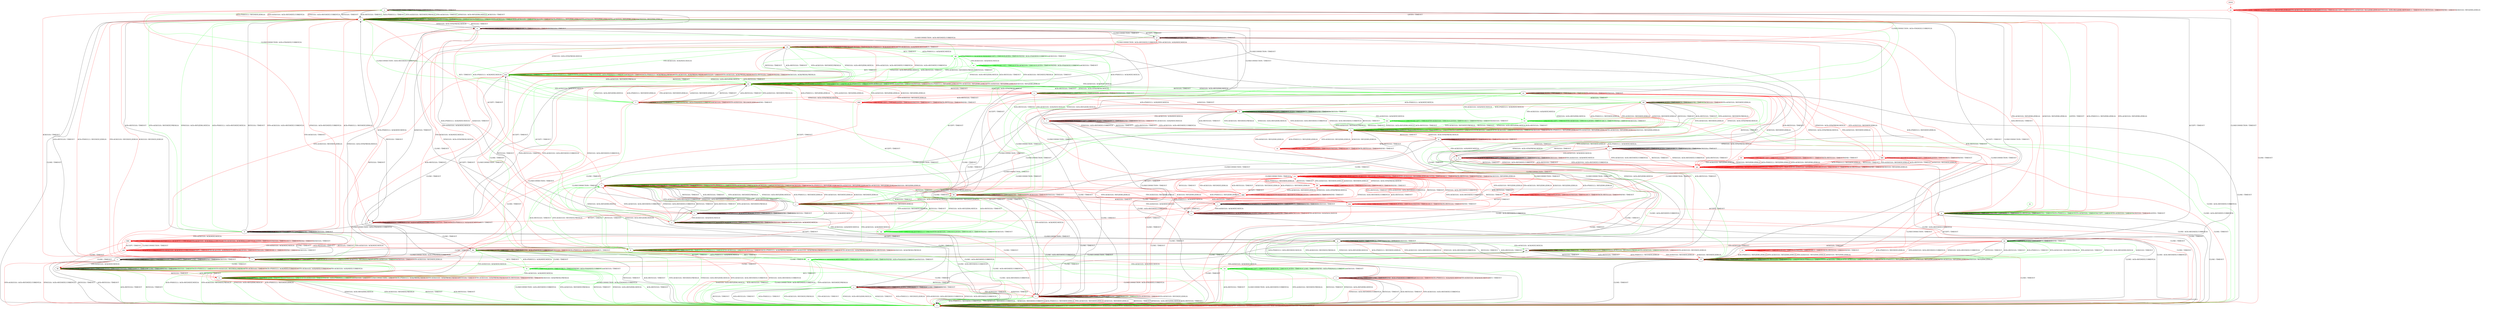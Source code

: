 digraph "" {
	graph ["Incoming time"=0.03513669967651367,
		"Outgoing time"=0.07149052619934082,
		Output="{'States': 65, 'Transitions': 982, 'Filename': '../results/tcp_preset_100/TCP_FreeBSD_Server-TCP_Windows8_Server-1.dot'}",
		Reference="{'States': 56, 'Transitions': 716, 'Filename': '../subjects/tcp/TCP_FreeBSD_Server.dot'}",
		Solver=yices,
		Updated="{'States': 39, 'Transitions': 495, 'Filename': '../subjects/tcp/TCP_Windows8_Server.dot'}",
		"f-measure"=0.479876160990712,
		precision=0.5381944444444444,
		recall=0.4329608938547486
	];
	a -> a	[key=0,
		label="CLOSECONNECTION / TIMEOUT"];
	a -> a	[key=1,
		label="LISTEN / TIMEOUT"];
	a -> a	[key=2,
		label="RCV / TIMEOUT"];
	a -> a	[key=3,
		label="SEND / TIMEOUT"];
	a -> h	[key=0,
		label="RST(V,V,0) / TIMEOUT"];
	a -> h	[key=1,
		label="ACK+RST(V,V,0) / TIMEOUT"];
	a -> h	[key=2,
		color=green,
		label="ACK+PSH(V,V,1) / TIMEOUT"];
	a -> h	[key=3,
		color=green,
		label="SYN+ACK(V,V,0) / RST(NEXT,FRESH,0)"];
	a -> h	[key=4,
		color=green,
		label="FIN+ACK(V,V,0) / TIMEOUT"];
	a -> h	[key=5,
		color=green,
		label="SYN(V,V,0) / ACK+RST(ZERO,NEXT,0)"];
	a -> h	[key=6,
		color=green,
		label="ACK(V,V,0) / TIMEOUT"];
	a -> h	[key=7,
		color=red,
		label="ACK+PSH(V,V,1) / RST(NEXT,ZERO,0)"];
	a -> h	[key=8,
		color=red,
		label="SYN+ACK(V,V,0) / ACK+RST(NEXT,CURRENT,0)"];
	a -> h	[key=9,
		color=red,
		label="SYN(V,V,0) / ACK+RST(NEXT,CURRENT,0)"];
	a -> s	[key=0,
		color=red,
		label="FIN+ACK(V,V,0) / TIMEOUT"];
	a -> s	[key=1,
		color=red,
		label="ACK(V,V,0) / TIMEOUT"];
	a -> z	[key=0,
		label="CLOSE / TIMEOUT"];
	a -> aa	[key=0,
		label="ACCEPT / TIMEOUT"];
	b -> b	[key=0,
		label="CLOSECONNECTION / TIMEOUT"];
	b -> b	[key=1,
		label="LISTEN / TIMEOUT"];
	b -> b	[key=2,
		label="RCV / TIMEOUT"];
	b -> b	[key=3,
		label="SEND / TIMEOUT"];
	b -> b	[key=4,
		label="ACK(V,V,0) / TIMEOUT"];
	b -> h	[key=0,
		label="RST(V,V,0) / TIMEOUT"];
	b -> h	[key=1,
		label="ACK+RST(V,V,0) / TIMEOUT"];
	b -> h	[key=2,
		color=green,
		label="ACK+PSH(V,V,1) / ACK+RST(NEXT,NEXT,0)"];
	b -> h	[key=3,
		color=green,
		label="SYN+ACK(V,V,0) / RST(NEXT,FRESH,0)"];
	b -> h	[key=4,
		color=green,
		label="SYN(V,V,0) / ACK+RST(ZERO,NEXT,0)"];
	b -> h	[key=5,
		color=red,
		label="ACK+PSH(V,V,1) / RST(NEXT,ZERO,0)"];
	b -> h	[key=6,
		color=red,
		label="SYN+ACK(V,V,0) / ACK+RST(NEXT,CURRENT,0)"];
	b -> h	[key=7,
		color=red,
		label="SYN(V,V,0) / ACK+RST(NEXT,CURRENT,0)"];
	b -> n	[key=0,
		label="CLOSE / TIMEOUT"];
	b -> s	[key=0,
		color=green,
		label="FIN+ACK(V,V,0) / ACK(NEXT,NEXT,0)"];
	b -> jj	[key=0,
		label="ACCEPT / TIMEOUT"];
	bbb	[color=red];
	b -> bbb	[key=0,
		color=red,
		label="FIN+ACK(V,V,0) / ACK(NEXT,NEXT,0)"];
	c -> c	[key=0,
		label="CLOSECONNECTION / TIMEOUT"];
	c -> c	[key=1,
		label="ACK+PSH(V,V,1) / ACK(NEXT,NEXT,0)"];
	c -> c	[key=2,
		label="LISTEN / TIMEOUT"];
	c -> c	[key=3,
		label="RCV / TIMEOUT"];
	c -> c	[key=4,
		label="SEND / TIMEOUT"];
	c -> c	[key=5,
		label="ACK(V,V,0) / TIMEOUT"];
	c -> e	[key=0,
		color=red,
		label="FIN+ACK(V,V,0) / ACK(NEXT,NEXT,0)"];
	c -> o	[key=0,
		label="CLOSE / ACK+RST(NEXT,CURRENT,0)"];
	c -> u	[key=0,
		color=red,
		label="ACCEPT / TIMEOUT"];
	ccc	[color=red];
	c -> ccc	[key=0,
		color=red,
		label="SYN+ACK(V,V,0) / ACK+RST(NEXT,CURRENT,0)"];
	c -> ccc	[key=1,
		color=red,
		label="RST(V,V,0) / TIMEOUT"];
	c -> ccc	[key=2,
		color=red,
		label="SYN(V,V,0) / ACK+RST(NEXT,CURRENT,0)"];
	c -> ccc	[key=3,
		color=red,
		label="ACK+RST(V,V,0) / TIMEOUT"];
	d -> d	[key=0,
		label="CLOSECONNECTION / TIMEOUT"];
	d -> d	[key=1,
		label="LISTEN / TIMEOUT"];
	d -> d	[key=2,
		label="RCV / TIMEOUT"];
	d -> d	[key=3,
		label="SEND / TIMEOUT"];
	d -> d	[key=4,
		color=green,
		label="ACK+PSH(V,V,1) / TIMEOUT"];
	d -> d	[key=5,
		color=green,
		label="FIN+ACK(V,V,0) / TIMEOUT"];
	d -> d	[key=6,
		color=green,
		label="ACK(V,V,0) / TIMEOUT"];
	d -> d	[key=7,
		color=red,
		label="ACK+PSH(V,V,1) / ACK(FRESH,FRESH,0)"];
	d -> d	[key=8,
		color=red,
		label="SYN+ACK(V,V,0) / ACK(FRESH,FRESH,0)"];
	d -> d	[key=9,
		color=red,
		label="RST(V,V,0) / TIMEOUT"];
	d -> d	[key=10,
		color=red,
		label="FIN+ACK(V,V,0) / ACK(FRESH,FRESH,0)"];
	d -> d	[key=11,
		color=red,
		label="ACK+RST(V,V,0) / TIMEOUT"];
	d -> d	[key=12,
		color=red,
		label="ACK(V,V,0) / ACK(FRESH,FRESH,0)"];
	d -> o	[key=0,
		color=green,
		label="CLOSE / ACK+RST(NEXT,CURRENT,0)"];
	d -> v	[key=0,
		color=green,
		label="SYN+ACK(V,V,0) / RST(NEXT,FRESH,0)"];
	d -> v	[key=1,
		color=green,
		label="RST(V,V,0) / TIMEOUT"];
	d -> v	[key=2,
		color=green,
		label="SYN(V,V,0) / ACK+RST(ZERO,NEXT,0)"];
	d -> v	[key=3,
		color=green,
		label="ACK+RST(V,V,0) / TIMEOUT"];
	d -> cc	[key=0,
		color=red,
		label="SYN(V,V,0) / ACK+SYN(FRESH,NEXT,0)"];
	d -> ii	[key=0,
		color=red,
		label="CLOSE / TIMEOUT"];
	d -> mm	[key=0,
		label="ACCEPT / TIMEOUT"];
	e -> e	[key=0,
		label="CLOSECONNECTION / TIMEOUT"];
	e -> e	[key=1,
		label="ACK+PSH(V,V,1) / ACK(NEXT,NEXT,0)"];
	e -> e	[key=2,
		label="LISTEN / TIMEOUT"];
	e -> e	[key=3,
		label="RCV / TIMEOUT"];
	e -> e	[key=4,
		label="SEND / TIMEOUT"];
	e -> e	[key=5,
		label="ACK(V,V,0) / TIMEOUT"];
	e -> e	[key=6,
		color=red,
		label="FIN+ACK(V,V,0) / ACK(NEXT,NEXT,0)"];
	e -> o	[key=0,
		label="CLOSE / ACK+RST(NEXT,CURRENT,0)"];
	e -> y	[key=0,
		color=red,
		label="ACCEPT / TIMEOUT"];
	e -> ccc	[key=0,
		color=red,
		label="SYN+ACK(V,V,0) / ACK+RST(NEXT,CURRENT,0)"];
	e -> ccc	[key=1,
		color=red,
		label="RST(V,V,0) / TIMEOUT"];
	e -> ccc	[key=2,
		color=red,
		label="SYN(V,V,0) / ACK+RST(NEXT,CURRENT,0)"];
	e -> ccc	[key=3,
		color=red,
		label="ACK+RST(V,V,0) / TIMEOUT"];
	f -> f	[key=0,
		label="ACCEPT / TIMEOUT"];
	f -> f	[key=1,
		label="LISTEN / TIMEOUT"];
	f -> f	[key=2,
		label="RCV / TIMEOUT"];
	f -> f	[key=3,
		color=green,
		label="SEND / ACK+PSH(NEXT,CURRENT,1)"];
	f -> f	[key=4,
		color=green,
		label="ACK(V,V,0) / TIMEOUT"];
	f -> f	[key=5,
		color=red,
		label="SYN+ACK(V,V,0) / RST(NEXT,ZERO,0)"];
	f -> f	[key=6,
		color=red,
		label="SEND / TIMEOUT"];
	f -> h	[key=0,
		color=green,
		label="CLOSECONNECTION / ACK+RST(NEXT,CURRENT,0)"];
	f -> s	[key=0,
		color=red,
		label="CLOSECONNECTION / TIMEOUT"];
	f -> t	[key=0,
		color=red,
		label="CLOSE / TIMEOUT"];
	f -> x	[key=0,
		color=red,
		label="SYN(V,V,0) / ACK+SYN(FRESH,NEXT,0)"];
	f -> bb	[key=0,
		color=green,
		label="CLOSE / TIMEOUT"];
	f -> mm	[key=0,
		color=green,
		label="FIN+ACK(V,V,0) / ACK(NEXT,NEXT,0)"];
	f -> nn	[key=0,
		label="RST(V,V,0) / TIMEOUT"];
	f -> nn	[key=1,
		label="ACK+RST(V,V,0) / TIMEOUT"];
	f -> nn	[key=2,
		color=green,
		label="SYN+ACK(V,V,0) / RST(NEXT,FRESH,0)"];
	f -> nn	[key=3,
		color=green,
		label="SYN(V,V,0) / ACK+RST(ZERO,NEXT,0)"];
	f -> nn	[key=4,
		color=red,
		label="ACK+PSH(V,V,1) / RST(NEXT,ZERO,0)"];
	f -> nn	[key=5,
		color=red,
		label="FIN+ACK(V,V,0) / RST(NEXT,ZERO,0)"];
	f -> nn	[key=6,
		color=red,
		label="ACK(V,V,0) / RST(NEXT,ZERO,0)"];
	f -> oo	[key=0,
		color=green,
		label="ACK+PSH(V,V,1) / ACK(NEXT,NEXT,0)"];
	g -> g	[key=0,
		label="CLOSECONNECTION / TIMEOUT"];
	g -> g	[key=1,
		label="RST(V,V,0) / TIMEOUT"];
	g -> g	[key=2,
		label="SYN(V,V,0) / TIMEOUT"];
	g -> g	[key=3,
		label="RCV / TIMEOUT"];
	g -> g	[key=4,
		label="ACK+RST(V,V,0) / TIMEOUT"];
	g -> g	[key=5,
		label="SEND / TIMEOUT"];
	g -> g	[key=6,
		color=green,
		label="ACK+PSH(V,V,1) / TIMEOUT"];
	g -> g	[key=7,
		color=green,
		label="SYN+ACK(V,V,0) / TIMEOUT"];
	g -> g	[key=8,
		color=green,
		label="ACCEPT / TIMEOUT"];
	g -> g	[key=9,
		color=green,
		label="FIN+ACK(V,V,0) / TIMEOUT"];
	g -> g	[key=10,
		color=green,
		label="ACK(V,V,0) / TIMEOUT"];
	g -> g	[key=11,
		color=red,
		label="LISTEN / TIMEOUT"];
	g -> h	[key=0,
		color=green,
		label="LISTEN / TIMEOUT"];
	g -> h	[key=1,
		color=red,
		label="ACK+PSH(V,V,1) / RST(ZERO,ZERO,0)"];
	g -> h	[key=2,
		color=red,
		label="SYN+ACK(V,V,0) / RST(ZERO,ZERO,0)"];
	g -> h	[key=3,
		color=red,
		label="FIN+ACK(V,V,0) / RST(ZERO,ZERO,0)"];
	g -> h	[key=4,
		color=red,
		label="ACK(V,V,0) / RST(ZERO,ZERO,0)"];
	g -> o	[key=0,
		label="CLOSE / TIMEOUT"];
	zz	[color=red];
	g -> zz	[key=0,
		color=red,
		label="ACCEPT / TIMEOUT"];
	h -> h	[key=0,
		label="CLOSECONNECTION / TIMEOUT"];
	h -> h	[key=1,
		label="RST(V,V,0) / TIMEOUT"];
	h -> h	[key=2,
		label="LISTEN / TIMEOUT"];
	h -> h	[key=3,
		label="RCV / TIMEOUT"];
	h -> h	[key=4,
		label="ACK+RST(V,V,0) / TIMEOUT"];
	h -> h	[key=5,
		label="SEND / TIMEOUT"];
	h -> h	[key=6,
		color=green,
		label="ACK+PSH(V,V,1) / TIMEOUT"];
	h -> h	[key=7,
		color=green,
		label="SYN+ACK(V,V,0) / TIMEOUT"];
	h -> h	[key=8,
		color=green,
		label="FIN+ACK(V,V,0) / TIMEOUT"];
	h -> h	[key=9,
		color=green,
		label="ACK(V,V,0) / TIMEOUT"];
	h -> h	[key=10,
		color=red,
		label="ACK+PSH(V,V,1) / RST(ZERO,ZERO,0)"];
	h -> h	[key=11,
		color=red,
		label="SYN+ACK(V,V,0) / RST(ZERO,ZERO,0)"];
	h -> h	[key=12,
		color=red,
		label="FIN+ACK(V,V,0) / RST(ZERO,ZERO,0)"];
	h -> h	[key=13,
		color=red,
		label="ACK(V,V,0) / RST(ZERO,ZERO,0)"];
	h -> o	[key=0,
		label="CLOSE / TIMEOUT"];
	h -> cc	[key=0,
		label="SYN(V,V,0) / ACK+SYN(FRESH,NEXT,0)"];
	h -> ff	[key=0,
		label="ACCEPT / TIMEOUT"];
	i -> c	[key=0,
		label="CLOSECONNECTION / TIMEOUT"];
	i -> i	[key=0,
		label="ACK+PSH(V,V,1) / ACK(NEXT,NEXT,0)"];
	i -> i	[key=1,
		label="ACCEPT / TIMEOUT"];
	i -> i	[key=2,
		label="LISTEN / TIMEOUT"];
	i -> i	[key=3,
		label="RCV / TIMEOUT"];
	i -> i	[key=4,
		label="SEND / TIMEOUT"];
	i -> i	[key=5,
		label="ACK(V,V,0) / TIMEOUT"];
	i -> o	[key=0,
		label="CLOSE / ACK+RST(NEXT,CURRENT,0)"];
	i -> q	[key=0,
		color=red,
		label="FIN+ACK(V,V,0) / ACK(NEXT,NEXT,0)"];
	jjj	[color=red];
	i -> jjj	[key=0,
		color=red,
		label="SYN+ACK(V,V,0) / ACK+RST(NEXT,CURRENT,0)"];
	i -> jjj	[key=1,
		color=red,
		label="RST(V,V,0) / TIMEOUT"];
	i -> jjj	[key=2,
		color=red,
		label="SYN(V,V,0) / ACK+RST(NEXT,CURRENT,0)"];
	i -> jjj	[key=3,
		color=red,
		label="ACK+RST(V,V,0) / TIMEOUT"];
	j -> d	[key=0,
		color=green,
		label="FIN+ACK(V,V,0) / ACK(NEXT,NEXT,0)"];
	j -> j	[key=0,
		label="CLOSECONNECTION / TIMEOUT"];
	j -> j	[key=1,
		label="LISTEN / TIMEOUT"];
	j -> j	[key=2,
		label="RCV / TIMEOUT"];
	j -> j	[key=3,
		label="SEND / TIMEOUT"];
	j -> j	[key=4,
		color=green,
		label="ACK(V,V,0) / TIMEOUT"];
	j -> j	[key=5,
		color=red,
		label="SYN+ACK(V,V,0) / RST(NEXT,ZERO,0)"];
	j -> o	[key=0,
		color=green,
		label="CLOSE / ACK+RST(NEXT,CURRENT,0)"];
	j -> s	[key=0,
		color=red,
		label="ACCEPT / TIMEOUT"];
	j -> t	[key=0,
		color=red,
		label="CLOSE / TIMEOUT"];
	j -> v	[key=0,
		label="RST(V,V,0) / TIMEOUT"];
	j -> v	[key=1,
		label="ACK+RST(V,V,0) / TIMEOUT"];
	j -> v	[key=2,
		color=green,
		label="SYN+ACK(V,V,0) / RST(NEXT,FRESH,0)"];
	j -> v	[key=3,
		color=green,
		label="SYN(V,V,0) / ACK+RST(ZERO,NEXT,0)"];
	j -> v	[key=4,
		color=red,
		label="ACK+PSH(V,V,1) / RST(NEXT,ZERO,0)"];
	j -> v	[key=5,
		color=red,
		label="FIN+ACK(V,V,0) / RST(NEXT,ZERO,0)"];
	j -> v	[key=6,
		color=red,
		label="ACK(V,V,0) / RST(NEXT,ZERO,0)"];
	j -> y	[key=0,
		color=green,
		label="ACK+PSH(V,V,1) / ACK(NEXT,NEXT,0)"];
	j -> hh	[key=0,
		color=red,
		label="SYN(V,V,0) / ACK+SYN(FRESH,NEXT,0)"];
	j -> oo	[key=0,
		color=green,
		label="ACCEPT / TIMEOUT"];
	k -> k	[key=0,
		label="RST(V,V,0) / TIMEOUT"];
	k -> k	[key=1,
		label="ACCEPT / TIMEOUT"];
	k -> k	[key=2,
		label="LISTEN / TIMEOUT"];
	k -> k	[key=3,
		label="RCV / TIMEOUT"];
	k -> k	[key=4,
		label="ACK+RST(V,V,0) / TIMEOUT"];
	k -> k	[key=5,
		label="SEND / TIMEOUT"];
	k -> k	[key=6,
		color=green,
		label="ACK+PSH(V,V,1) / TIMEOUT"];
	k -> k	[key=7,
		color=green,
		label="SYN+ACK(V,V,0) / TIMEOUT"];
	k -> k	[key=8,
		color=green,
		label="FIN+ACK(V,V,0) / TIMEOUT"];
	k -> k	[key=9,
		color=green,
		label="SYN(V,V,0) / TIMEOUT"];
	k -> k	[key=10,
		color=green,
		label="ACK(V,V,0) / TIMEOUT"];
	k -> k	[key=11,
		color=red,
		label="ACK+PSH(V,V,1) / RST(ZERO,ZERO,0)"];
	k -> k	[key=12,
		color=red,
		label="SYN+ACK(V,V,0) / RST(ZERO,ZERO,0)"];
	k -> k	[key=13,
		color=red,
		label="FIN+ACK(V,V,0) / RST(ZERO,ZERO,0)"];
	k -> k	[key=14,
		color=red,
		label="ACK(V,V,0) / RST(ZERO,ZERO,0)"];
	k -> m	[key=0,
		color=red,
		label="SYN(V,V,0) / ACK+SYN(FRESH,NEXT,0)"];
	k -> o	[key=0,
		label="CLOSE / TIMEOUT"];
	k -> v	[key=0,
		label="CLOSECONNECTION / TIMEOUT"];
	l -> k	[key=0,
		label="RST(V,V,0) / TIMEOUT"];
	l -> k	[key=1,
		label="ACK+RST(V,V,0) / TIMEOUT"];
	l -> k	[key=2,
		color=red,
		label="SYN+ACK(V,V,0) / ACK+RST(NEXT,CURRENT,0)"];
	l -> k	[key=3,
		color=red,
		label="SYN(V,V,0) / ACK+RST(NEXT,CURRENT,0)"];
	l -> l	[key=0,
		label="ACK+PSH(V,V,1) / ACK(NEXT,NEXT,0)"];
	l -> l	[key=1,
		label="ACCEPT / TIMEOUT"];
	l -> l	[key=2,
		label="LISTEN / TIMEOUT"];
	l -> l	[key=3,
		label="RCV / TIMEOUT"];
	l -> l	[key=4,
		label="SEND / TIMEOUT"];
	l -> l	[key=5,
		label="ACK(V,V,0) / TIMEOUT"];
	l -> l	[key=6,
		color=red,
		label="FIN+ACK(V,V,0) / ACK(NEXT,NEXT,0)"];
	l -> o	[key=0,
		label="CLOSE / ACK+RST(NEXT,CURRENT,0)"];
	l -> y	[key=0,
		label="CLOSECONNECTION / TIMEOUT"];
	m -> i	[key=0,
		color=red,
		label="ACK+PSH(V,V,1) / ACK(NEXT,NEXT,0)"];
	m -> i	[key=1,
		color=red,
		label="ACK(V,V,0) / TIMEOUT"];
	m -> k	[key=0,
		color=red,
		label="RST(V,V,0) / TIMEOUT"];
	m -> m	[key=0,
		label="ACCEPT / TIMEOUT"];
	m -> m	[key=1,
		label="LISTEN / TIMEOUT"];
	m -> m	[key=2,
		label="RCV / TIMEOUT"];
	m -> m	[key=3,
		label="SEND / TIMEOUT"];
	m -> m	[key=4,
		color=red,
		label="SYN(V,V,0) / TIMEOUT"];
	m -> q	[key=0,
		color=red,
		label="FIN+ACK(V,V,0) / ACK(NEXT,NEXT,0)"];
	m -> t	[key=0,
		label="CLOSE / TIMEOUT"];
	m -> dd	[key=0,
		color=red,
		label="SYN+ACK(V,V,0) / RST(NEXT,ZERO,0)"];
	m -> hh	[key=0,
		label="CLOSECONNECTION / TIMEOUT"];
	iii	[color=red];
	m -> iii	[key=0,
		color=red,
		label="ACK+RST(V,V,0) / TIMEOUT"];
	n -> n	[key=0,
		label="CLOSECONNECTION / TIMEOUT"];
	n -> n	[key=1,
		label="ACCEPT / TIMEOUT"];
	n -> n	[key=2,
		label="LISTEN / TIMEOUT"];
	n -> n	[key=3,
		label="RCV / TIMEOUT"];
	n -> n	[key=4,
		label="CLOSE / TIMEOUT"];
	n -> n	[key=5,
		label="SEND / TIMEOUT"];
	n -> n	[key=6,
		label="ACK(V,V,0) / TIMEOUT"];
	n -> o	[key=0,
		label="RST(V,V,0) / TIMEOUT"];
	n -> o	[key=1,
		label="ACK+RST(V,V,0) / TIMEOUT"];
	n -> o	[key=2,
		color=green,
		label="ACK+PSH(V,V,1) / ACK+RST(NEXT,NEXT,0)"];
	n -> o	[key=3,
		color=green,
		label="SYN+ACK(V,V,0) / RST(NEXT,FRESH,0)"];
	n -> o	[key=4,
		color=green,
		label="SYN(V,V,0) / ACK+RST(ZERO,NEXT,0)"];
	n -> o	[key=5,
		color=red,
		label="ACK+PSH(V,V,1) / RST(NEXT,ZERO,0)"];
	n -> o	[key=6,
		color=red,
		label="SYN+ACK(V,V,0) / ACK+RST(NEXT,CURRENT,0)"];
	n -> o	[key=7,
		color=red,
		label="SYN(V,V,0) / ACK+RST(NEXT,CURRENT,0)"];
	n -> kk	[key=0,
		label="FIN+ACK(V,V,0) / ACK(NEXT,NEXT,0)"];
	o -> o	[key=0,
		label="CLOSECONNECTION / TIMEOUT"];
	o -> o	[key=1,
		label="RST(V,V,0) / TIMEOUT"];
	o -> o	[key=2,
		label="ACCEPT / TIMEOUT"];
	o -> o	[key=3,
		label="LISTEN / TIMEOUT"];
	o -> o	[key=4,
		label="RCV / TIMEOUT"];
	o -> o	[key=5,
		label="ACK+RST(V,V,0) / TIMEOUT"];
	o -> o	[key=6,
		label="CLOSE / TIMEOUT"];
	o -> o	[key=7,
		label="SEND / TIMEOUT"];
	o -> o	[key=8,
		color=green,
		label="ACK+PSH(V,V,1) / TIMEOUT"];
	o -> o	[key=9,
		color=green,
		label="SYN+ACK(V,V,0) / TIMEOUT"];
	o -> o	[key=10,
		color=green,
		label="FIN+ACK(V,V,0) / TIMEOUT"];
	o -> o	[key=11,
		color=green,
		label="SYN(V,V,0) / TIMEOUT"];
	o -> o	[key=12,
		color=green,
		label="ACK(V,V,0) / TIMEOUT"];
	o -> o	[key=13,
		color=red,
		label="ACK+PSH(V,V,1) / RST(ZERO,ZERO,0)"];
	o -> o	[key=14,
		color=red,
		label="SYN+ACK(V,V,0) / RST(ZERO,ZERO,0)"];
	o -> o	[key=15,
		color=red,
		label="FIN+ACK(V,V,0) / RST(ZERO,ZERO,0)"];
	o -> o	[key=16,
		color=red,
		label="SYN(V,V,0) / ACK+RST(ZERO,NEXT,0)"];
	o -> o	[key=17,
		color=red,
		label="ACK(V,V,0) / RST(ZERO,ZERO,0)"];
	p -> p	[key=0,
		label="ACCEPT / TIMEOUT"];
	p -> p	[key=1,
		label="LISTEN / TIMEOUT"];
	p -> p	[key=2,
		label="RCV / TIMEOUT"];
	p -> p	[key=3,
		label="SEND / TIMEOUT"];
	p -> p	[key=4,
		color=red,
		label="SYN(V,V,0) / TIMEOUT"];
	p -> t	[key=0,
		label="CLOSE / TIMEOUT"];
	p -> w	[key=0,
		label="ACK(V,V,0) / TIMEOUT"];
	p -> w	[key=1,
		color=red,
		label="ACK+PSH(V,V,1) / ACK(NEXT,NEXT,0)"];
	p -> cc	[key=0,
		label="CLOSECONNECTION / TIMEOUT"];
	p -> ff	[key=0,
		label="RST(V,V,0) / TIMEOUT"];
	p -> gg	[key=0,
		color=red,
		label="SYN+ACK(V,V,0) / RST(NEXT,ZERO,0)"];
	p -> oo	[key=0,
		color=red,
		label="FIN+ACK(V,V,0) / ACK(NEXT,NEXT,0)"];
	p -> zz	[key=0,
		color=red,
		label="ACK+RST(V,V,0) / TIMEOUT"];
	q -> e	[key=0,
		label="CLOSECONNECTION / TIMEOUT"];
	q -> o	[key=0,
		label="CLOSE / ACK+RST(NEXT,CURRENT,0)"];
	q -> q	[key=0,
		label="ACK+PSH(V,V,1) / ACK(NEXT,NEXT,0)"];
	q -> q	[key=1,
		label="ACCEPT / TIMEOUT"];
	q -> q	[key=2,
		label="LISTEN / TIMEOUT"];
	q -> q	[key=3,
		label="RCV / TIMEOUT"];
	q -> q	[key=4,
		label="SEND / TIMEOUT"];
	q -> q	[key=5,
		label="ACK(V,V,0) / TIMEOUT"];
	q -> q	[key=6,
		color=red,
		label="FIN+ACK(V,V,0) / ACK(NEXT,NEXT,0)"];
	q -> jjj	[key=0,
		color=red,
		label="SYN+ACK(V,V,0) / ACK+RST(NEXT,CURRENT,0)"];
	q -> jjj	[key=1,
		color=red,
		label="RST(V,V,0) / TIMEOUT"];
	q -> jjj	[key=2,
		color=red,
		label="SYN(V,V,0) / ACK+RST(NEXT,CURRENT,0)"];
	q -> jjj	[key=3,
		color=red,
		label="ACK+RST(V,V,0) / TIMEOUT"];
	r -> o	[key=0,
		label="RST(V,V,0) / TIMEOUT"];
	r -> o	[key=1,
		label="ACK+RST(V,V,0) / TIMEOUT"];
	r -> o	[key=2,
		color=red,
		label="SYN+ACK(V,V,0) / ACK+RST(NEXT,CURRENT,0)"];
	r -> o	[key=3,
		color=red,
		label="SYN(V,V,0) / ACK+RST(NEXT,CURRENT,0)"];
	r -> r	[key=0,
		label="ACCEPT / TIMEOUT"];
	r -> r	[key=1,
		label="LISTEN / TIMEOUT"];
	r -> r	[key=2,
		label="CLOSE / TIMEOUT"];
	r -> r	[key=3,
		label="SEND / ACK+PSH(NEXT,CURRENT,1)"];
	r -> r	[key=4,
		label="ACK(V,V,0) / TIMEOUT"];
	r -> r	[key=5,
		color=red,
		label="ACK+PSH(V,V,1) / ACK(NEXT,NEXT,0)"];
	r -> r	[key=6,
		color=red,
		label="FIN+ACK(V,V,0) / ACK(NEXT,NEXT,0)"];
	r -> r	[key=7,
		color=red,
		label="RCV / TIMEOUT"];
	r -> z	[key=0,
		color=red,
		label="CLOSECONNECTION / ACK+FIN(NEXT,CURRENT,0)"];
	s -> h	[key=0,
		label="RST(V,V,0) / TIMEOUT"];
	s -> h	[key=1,
		label="ACK+RST(V,V,0) / TIMEOUT"];
	s -> h	[key=2,
		color=red,
		label="ACK+PSH(V,V,1) / RST(NEXT,ZERO,0)"];
	s -> h	[key=3,
		color=red,
		label="FIN+ACK(V,V,0) / RST(NEXT,ZERO,0)"];
	s -> h	[key=4,
		color=red,
		label="ACK(V,V,0) / RST(NEXT,ZERO,0)"];
	s -> s	[key=0,
		label="CLOSECONNECTION / TIMEOUT"];
	s -> s	[key=1,
		label="LISTEN / TIMEOUT"];
	s -> s	[key=2,
		label="RCV / TIMEOUT"];
	s -> s	[key=3,
		label="SEND / TIMEOUT"];
	s -> s	[key=4,
		color=green,
		label="ACK+PSH(V,V,1) / TIMEOUT"];
	s -> s	[key=5,
		color=green,
		label="SYN+ACK(V,V,0) / RST(NEXT,FRESH,0)"];
	s -> s	[key=6,
		color=green,
		label="FIN+ACK(V,V,0) / TIMEOUT"];
	s -> s	[key=7,
		color=green,
		label="ACK(V,V,0) / TIMEOUT"];
	s -> s	[key=8,
		color=red,
		label="SYN+ACK(V,V,0) / RST(NEXT,ZERO,0)"];
	s -> t	[key=0,
		color=red,
		label="CLOSE / TIMEOUT"];
	s -> cc	[key=0,
		label="SYN(V,V,0) / ACK+SYN(FRESH,NEXT,0)"];
	s -> gg	[key=0,
		label="ACCEPT / TIMEOUT"];
	s -> kk	[key=0,
		color=green,
		label="CLOSE / TIMEOUT"];
	t -> o	[key=0,
		label="RST(V,V,0) / TIMEOUT"];
	t -> o	[key=1,
		label="SYN(V,V,0) / ACK+RST(ZERO,NEXT,0)"];
	t -> o	[key=2,
		label="ACK+RST(V,V,0) / TIMEOUT"];
	t -> o	[key=3,
		color=green,
		label="ACK+PSH(V,V,1) / RST(NEXT,CURRENT,0)"];
	t -> o	[key=4,
		color=green,
		label="FIN+ACK(V,V,0) / RST(NEXT,CURRENT,0)"];
	t -> o	[key=5,
		color=green,
		label="ACK(V,V,0) / RST(NEXT,CURRENT,0)"];
	t -> o	[key=6,
		color=red,
		label="ACK+PSH(V,V,1) / RST(NEXT,ZERO,0)"];
	t -> o	[key=7,
		color=red,
		label="FIN+ACK(V,V,0) / RST(NEXT,ZERO,0)"];
	t -> o	[key=8,
		color=red,
		label="ACK(V,V,0) / RST(NEXT,ZERO,0)"];
	t -> t	[key=0,
		label="CLOSECONNECTION / TIMEOUT"];
	t -> t	[key=1,
		label="ACCEPT / TIMEOUT"];
	t -> t	[key=2,
		label="LISTEN / TIMEOUT"];
	t -> t	[key=3,
		label="RCV / TIMEOUT"];
	t -> t	[key=4,
		label="CLOSE / TIMEOUT"];
	t -> t	[key=5,
		label="SEND / TIMEOUT"];
	t -> t	[key=6,
		color=green,
		label="SYN+ACK(V,V,0) / TIMEOUT"];
	t -> t	[key=7,
		color=red,
		label="SYN+ACK(V,V,0) / RST(NEXT,ZERO,0)"];
	u -> o	[key=0,
		label="CLOSE / ACK+RST(NEXT,CURRENT,0)"];
	u -> u	[key=0,
		label="CLOSECONNECTION / TIMEOUT"];
	u -> u	[key=1,
		label="ACK+PSH(V,V,1) / ACK(NEXT,NEXT,0)"];
	u -> u	[key=2,
		label="LISTEN / TIMEOUT"];
	u -> u	[key=3,
		label="RCV / TIMEOUT"];
	u -> u	[key=4,
		label="SEND / TIMEOUT"];
	u -> u	[key=5,
		label="ACK(V,V,0) / TIMEOUT"];
	u -> v	[key=0,
		label="RST(V,V,0) / TIMEOUT"];
	u -> v	[key=1,
		label="ACK+RST(V,V,0) / TIMEOUT"];
	u -> v	[key=2,
		color=red,
		label="SYN+ACK(V,V,0) / ACK+RST(NEXT,CURRENT,0)"];
	u -> v	[key=3,
		color=red,
		label="SYN(V,V,0) / ACK+RST(NEXT,CURRENT,0)"];
	u -> w	[key=0,
		color=red,
		label="ACCEPT / TIMEOUT"];
	u -> y	[key=0,
		color=red,
		label="FIN+ACK(V,V,0) / ACK(NEXT,NEXT,0)"];
	v -> h	[key=0,
		color=red,
		label="ACCEPT / TIMEOUT"];
	v -> o	[key=0,
		label="CLOSE / TIMEOUT"];
	v -> v	[key=0,
		label="CLOSECONNECTION / TIMEOUT"];
	v -> v	[key=1,
		label="RST(V,V,0) / TIMEOUT"];
	v -> v	[key=2,
		label="LISTEN / TIMEOUT"];
	v -> v	[key=3,
		label="RCV / TIMEOUT"];
	v -> v	[key=4,
		label="ACK+RST(V,V,0) / TIMEOUT"];
	v -> v	[key=5,
		label="SEND / TIMEOUT"];
	v -> v	[key=6,
		color=green,
		label="ACK+PSH(V,V,1) / TIMEOUT"];
	v -> v	[key=7,
		color=green,
		label="SYN+ACK(V,V,0) / TIMEOUT"];
	v -> v	[key=8,
		color=green,
		label="FIN+ACK(V,V,0) / TIMEOUT"];
	v -> v	[key=9,
		color=green,
		label="SYN(V,V,0) / TIMEOUT"];
	v -> v	[key=10,
		color=green,
		label="ACK(V,V,0) / TIMEOUT"];
	v -> v	[key=11,
		color=red,
		label="ACK+PSH(V,V,1) / RST(ZERO,ZERO,0)"];
	v -> v	[key=12,
		color=red,
		label="SYN+ACK(V,V,0) / RST(ZERO,ZERO,0)"];
	v -> v	[key=13,
		color=red,
		label="FIN+ACK(V,V,0) / RST(ZERO,ZERO,0)"];
	v -> v	[key=14,
		color=red,
		label="ACK(V,V,0) / RST(ZERO,ZERO,0)"];
	v -> hh	[key=0,
		color=red,
		label="SYN(V,V,0) / ACK+SYN(FRESH,NEXT,0)"];
	v -> nn	[key=0,
		color=green,
		label="ACCEPT / TIMEOUT"];
	w -> b	[key=0,
		label="CLOSECONNECTION / ACK+FIN(NEXT,CURRENT,0)"];
	w -> w	[key=0,
		label="ACCEPT / TIMEOUT"];
	w -> w	[key=1,
		label="LISTEN / TIMEOUT"];
	w -> w	[key=2,
		label="SEND / ACK+PSH(NEXT,CURRENT,1)"];
	w -> w	[key=3,
		label="ACK(V,V,0) / TIMEOUT"];
	w -> w	[key=4,
		color=red,
		label="ACK+PSH(V,V,1) / ACK(NEXT,NEXT,0)"];
	w -> w	[key=5,
		color=red,
		label="RCV / TIMEOUT"];
	w -> bb	[key=0,
		label="CLOSE / TIMEOUT"];
	w -> nn	[key=0,
		label="RST(V,V,0) / TIMEOUT"];
	w -> nn	[key=1,
		label="ACK+RST(V,V,0) / TIMEOUT"];
	w -> nn	[key=2,
		color=red,
		label="SYN+ACK(V,V,0) / ACK+RST(NEXT,CURRENT,0)"];
	w -> nn	[key=3,
		color=red,
		label="SYN(V,V,0) / ACK+RST(NEXT,CURRENT,0)"];
	w -> oo	[key=0,
		color=red,
		label="FIN+ACK(V,V,0) / ACK(NEXT,NEXT,0)"];
	x -> f	[key=0,
		color=red,
		label="SYN+ACK(V,V,0) / RST(NEXT,ZERO,0)"];
	x -> l	[key=0,
		color=red,
		label="FIN+ACK(V,V,0) / ACK(NEXT,NEXT,0)"];
	x -> t	[key=0,
		label="CLOSE / TIMEOUT"];
	x -> x	[key=0,
		label="ACCEPT / TIMEOUT"];
	x -> x	[key=1,
		label="LISTEN / TIMEOUT"];
	x -> x	[key=2,
		label="RCV / TIMEOUT"];
	x -> x	[key=3,
		label="SEND / TIMEOUT"];
	x -> x	[key=4,
		color=green,
		label="SYN+ACK(V,V,0) / TIMEOUT"];
	x -> x	[key=5,
		color=red,
		label="SYN(V,V,0) / TIMEOUT"];
	x -> cc	[key=0,
		label="CLOSECONNECTION / TIMEOUT"];
	x -> ff	[key=0,
		color=green,
		label="SYN(V,V,0) / ACK+RST(ZERO,NEXT,0)"];
	x -> ff	[key=1,
		color=green,
		label="ACK+RST(V,V,0) / TIMEOUT"];
	x -> ll	[key=0,
		color=red,
		label="ACK+PSH(V,V,1) / ACK(NEXT,NEXT,0)"];
	x -> ll	[key=1,
		color=red,
		label="ACK(V,V,0) / TIMEOUT"];
	x -> mm	[key=0,
		color=green,
		label="FIN+ACK(V,V,0) / ACK(NEXT,NEXT,0)"];
	x -> nn	[key=0,
		color=red,
		label="RST(V,V,0) / TIMEOUT"];
	pp	[color=green];
	x -> pp	[key=0,
		color=green,
		label="ACK+PSH(V,V,1) / ACK(NEXT,NEXT,0)"];
	ddd	[color=red];
	x -> ddd	[key=0,
		color=red,
		label="ACK+RST(V,V,0) / TIMEOUT"];
	y -> o	[key=0,
		label="CLOSE / ACK+RST(NEXT,CURRENT,0)"];
	y -> v	[key=0,
		label="RST(V,V,0) / TIMEOUT"];
	y -> v	[key=1,
		label="ACK+RST(V,V,0) / TIMEOUT"];
	y -> v	[key=2,
		color=green,
		label="SYN+ACK(V,V,0) / RST(NEXT,FRESH,0)"];
	y -> v	[key=3,
		color=green,
		label="SYN(V,V,0) / ACK+RST(ZERO,NEXT,0)"];
	y -> v	[key=4,
		color=red,
		label="SYN+ACK(V,V,0) / ACK+RST(NEXT,CURRENT,0)"];
	y -> v	[key=5,
		color=red,
		label="SYN(V,V,0) / ACK+RST(NEXT,CURRENT,0)"];
	y -> y	[key=0,
		label="CLOSECONNECTION / TIMEOUT"];
	y -> y	[key=1,
		label="ACK+PSH(V,V,1) / ACK(NEXT,NEXT,0)"];
	y -> y	[key=2,
		label="LISTEN / TIMEOUT"];
	y -> y	[key=3,
		label="RCV / TIMEOUT"];
	y -> y	[key=4,
		label="SEND / TIMEOUT"];
	y -> y	[key=5,
		label="ACK(V,V,0) / TIMEOUT"];
	y -> y	[key=6,
		color=red,
		label="FIN+ACK(V,V,0) / ACK(NEXT,NEXT,0)"];
	y -> oo	[key=0,
		color=red,
		label="ACCEPT / TIMEOUT"];
	y -> pp	[key=0,
		color=green,
		label="ACCEPT / TIMEOUT"];
	qq	[color=green];
	y -> qq	[key=0,
		color=green,
		label="FIN+ACK(V,V,0) / ACK(NEXT,NEXT,0)"];
	z -> o	[key=0,
		label="RST(V,V,0) / TIMEOUT"];
	z -> o	[key=1,
		label="ACK+RST(V,V,0) / TIMEOUT"];
	z -> o	[key=2,
		color=green,
		label="ACK+PSH(V,V,1) / TIMEOUT"];
	z -> o	[key=3,
		color=green,
		label="SYN+ACK(V,V,0) / RST(NEXT,FRESH,0)"];
	z -> o	[key=4,
		color=green,
		label="FIN+ACK(V,V,0) / TIMEOUT"];
	z -> o	[key=5,
		color=green,
		label="SYN(V,V,0) / ACK+RST(ZERO,NEXT,0)"];
	z -> o	[key=6,
		color=green,
		label="ACK(V,V,0) / TIMEOUT"];
	z -> o	[key=7,
		color=red,
		label="ACK+PSH(V,V,1) / RST(NEXT,ZERO,0)"];
	z -> o	[key=8,
		color=red,
		label="SYN+ACK(V,V,0) / ACK+RST(NEXT,CURRENT,0)"];
	z -> o	[key=9,
		color=red,
		label="SYN(V,V,0) / ACK+RST(NEXT,CURRENT,0)"];
	z -> t	[key=0,
		color=red,
		label="FIN+ACK(V,V,0) / TIMEOUT"];
	z -> t	[key=1,
		color=red,
		label="ACK(V,V,0) / TIMEOUT"];
	z -> z	[key=0,
		label="CLOSECONNECTION / TIMEOUT"];
	z -> z	[key=1,
		label="ACCEPT / TIMEOUT"];
	z -> z	[key=2,
		label="LISTEN / TIMEOUT"];
	z -> z	[key=3,
		label="RCV / TIMEOUT"];
	z -> z	[key=4,
		label="CLOSE / TIMEOUT"];
	z -> z	[key=5,
		label="SEND / TIMEOUT"];
	aa -> a	[key=0,
		label="CLOSECONNECTION / TIMEOUT"];
	aa -> z	[key=0,
		label="CLOSE / TIMEOUT"];
	aa -> aa	[key=0,
		label="ACCEPT / TIMEOUT"];
	aa -> aa	[key=1,
		label="LISTEN / TIMEOUT"];
	aa -> aa	[key=2,
		label="RCV / TIMEOUT"];
	aa -> aa	[key=3,
		label="SEND / TIMEOUT"];
	aa -> ff	[key=0,
		label="RST(V,V,0) / TIMEOUT"];
	aa -> ff	[key=1,
		label="ACK+RST(V,V,0) / TIMEOUT"];
	aa -> ff	[key=2,
		color=green,
		label="ACK+PSH(V,V,1) / TIMEOUT"];
	aa -> ff	[key=3,
		color=green,
		label="SYN+ACK(V,V,0) / RST(NEXT,FRESH,0)"];
	aa -> ff	[key=4,
		color=green,
		label="FIN+ACK(V,V,0) / TIMEOUT"];
	aa -> ff	[key=5,
		color=green,
		label="SYN(V,V,0) / ACK+RST(ZERO,NEXT,0)"];
	aa -> ff	[key=6,
		color=green,
		label="ACK(V,V,0) / TIMEOUT"];
	aa -> ff	[key=7,
		color=red,
		label="ACK+PSH(V,V,1) / RST(NEXT,ZERO,0)"];
	aa -> ff	[key=8,
		color=red,
		label="SYN+ACK(V,V,0) / ACK+RST(NEXT,CURRENT,0)"];
	aa -> ff	[key=9,
		color=red,
		label="SYN(V,V,0) / ACK+RST(NEXT,CURRENT,0)"];
	aa -> gg	[key=0,
		color=red,
		label="FIN+ACK(V,V,0) / TIMEOUT"];
	aa -> gg	[key=1,
		color=red,
		label="ACK(V,V,0) / TIMEOUT"];
	bb -> n	[key=0,
		label="CLOSECONNECTION / ACK+FIN(NEXT,CURRENT,0)"];
	bb -> o	[key=0,
		label="RST(V,V,0) / TIMEOUT"];
	bb -> o	[key=1,
		label="ACK+RST(V,V,0) / TIMEOUT"];
	bb -> o	[key=2,
		color=green,
		label="SYN+ACK(V,V,0) / RST(NEXT,FRESH,0)"];
	bb -> o	[key=3,
		color=green,
		label="SYN(V,V,0) / ACK+RST(ZERO,NEXT,0)"];
	bb -> o	[key=4,
		color=red,
		label="SYN+ACK(V,V,0) / ACK+RST(NEXT,CURRENT,0)"];
	bb -> o	[key=5,
		color=red,
		label="SYN(V,V,0) / ACK+RST(NEXT,CURRENT,0)"];
	bb -> r	[key=0,
		color=red,
		label="FIN+ACK(V,V,0) / ACK(NEXT,NEXT,0)"];
	bb -> bb	[key=0,
		label="ACCEPT / TIMEOUT"];
	bb -> bb	[key=1,
		label="LISTEN / TIMEOUT"];
	bb -> bb	[key=2,
		label="CLOSE / TIMEOUT"];
	bb -> bb	[key=3,
		label="SEND / ACK+PSH(NEXT,CURRENT,1)"];
	bb -> bb	[key=4,
		label="ACK(V,V,0) / TIMEOUT"];
	bb -> bb	[key=5,
		color=red,
		label="ACK+PSH(V,V,1) / ACK(NEXT,NEXT,0)"];
	bb -> bb	[key=6,
		color=red,
		label="RCV / TIMEOUT"];
	bb -> ii	[key=0,
		color=green,
		label="FIN+ACK(V,V,0) / ACK(NEXT,NEXT,0)"];
	rr	[color=green];
	bb -> rr	[key=0,
		color=green,
		label="ACK+PSH(V,V,1) / ACK(NEXT,NEXT,0)"];
	tt	[color=green];
	bb -> tt	[key=0,
		color=green,
		label="RCV / TIMEOUT"];
	cc -> g	[key=0,
		color=red,
		label="ACK+RST(V,V,0) / TIMEOUT"];
	cc -> h	[key=0,
		label="RST(V,V,0) / TIMEOUT"];
	cc -> p	[key=0,
		label="ACCEPT / TIMEOUT"];
	cc -> s	[key=0,
		color=red,
		label="SYN+ACK(V,V,0) / RST(NEXT,ZERO,0)"];
	cc -> t	[key=0,
		label="CLOSE / TIMEOUT"];
	cc -> u	[key=0,
		label="ACK+PSH(V,V,1) / ACK(NEXT,NEXT,0)"];
	cc -> u	[key=1,
		color=red,
		label="ACK(V,V,0) / TIMEOUT"];
	cc -> y	[key=0,
		color=red,
		label="FIN+ACK(V,V,0) / ACK(NEXT,NEXT,0)"];
	cc -> cc	[key=0,
		label="CLOSECONNECTION / TIMEOUT"];
	cc -> cc	[key=1,
		label="LISTEN / TIMEOUT"];
	cc -> cc	[key=2,
		label="RCV / TIMEOUT"];
	cc -> cc	[key=3,
		label="SEND / TIMEOUT"];
	cc -> cc	[key=4,
		color=red,
		label="SYN(V,V,0) / TIMEOUT"];
	dd -> j	[key=0,
		label="CLOSECONNECTION / TIMEOUT"];
	dd -> k	[key=0,
		label="RST(V,V,0) / TIMEOUT"];
	dd -> k	[key=1,
		label="ACK+RST(V,V,0) / TIMEOUT"];
	dd -> k	[key=2,
		color=green,
		label="SYN+ACK(V,V,0) / RST(NEXT,FRESH,0)"];
	dd -> k	[key=3,
		color=green,
		label="SYN(V,V,0) / ACK+RST(ZERO,NEXT,0)"];
	dd -> k	[key=4,
		color=red,
		label="ACK+PSH(V,V,1) / RST(NEXT,ZERO,0)"];
	dd -> k	[key=5,
		color=red,
		label="FIN+ACK(V,V,0) / RST(NEXT,ZERO,0)"];
	dd -> k	[key=6,
		color=red,
		label="ACK(V,V,0) / RST(NEXT,ZERO,0)"];
	dd -> m	[key=0,
		color=red,
		label="SYN(V,V,0) / ACK+SYN(FRESH,NEXT,0)"];
	dd -> o	[key=0,
		color=green,
		label="CLOSE / ACK+RST(NEXT,CURRENT,0)"];
	dd -> t	[key=0,
		color=red,
		label="CLOSE / TIMEOUT"];
	dd -> dd	[key=0,
		label="ACCEPT / TIMEOUT"];
	dd -> dd	[key=1,
		label="LISTEN / TIMEOUT"];
	dd -> dd	[key=2,
		label="RCV / TIMEOUT"];
	dd -> dd	[key=3,
		label="SEND / TIMEOUT"];
	dd -> dd	[key=4,
		color=green,
		label="ACK(V,V,0) / TIMEOUT"];
	dd -> dd	[key=5,
		color=red,
		label="SYN+ACK(V,V,0) / RST(NEXT,ZERO,0)"];
	dd -> ll	[key=0,
		color=green,
		label="ACK+PSH(V,V,1) / ACK(NEXT,NEXT,0)"];
	vv	[color=green];
	dd -> vv	[key=0,
		color=green,
		label="FIN+ACK(V,V,0) / ACK(NEXT,NEXT,0)"];
	ee -> t	[key=0,
		label="CLOSE / TIMEOUT"];
	ee -> dd	[key=0,
		color=green,
		label="ACK(V,V,0) / TIMEOUT"];
	ee -> ee	[key=0,
		label="ACCEPT / TIMEOUT"];
	ee -> ee	[key=1,
		label="LISTEN / TIMEOUT"];
	ee -> ee	[key=2,
		label="RCV / TIMEOUT"];
	ee -> ee	[key=3,
		label="SEND / TIMEOUT"];
	ee -> ee	[key=4,
		color=green,
		label="SYN+ACK(V,V,0) / TIMEOUT"];
	ee -> ee	[key=5,
		color=red,
		label="SYN(V,V,0) / TIMEOUT"];
	ee -> hh	[key=0,
		color=green,
		label="CLOSECONNECTION / TIMEOUT"];
	ee -> ll	[key=0,
		color=green,
		label="ACK+PSH(V,V,1) / ACK(NEXT,NEXT,0)"];
	ee -> nn	[key=0,
		color=green,
		label="RST(V,V,0) / TIMEOUT"];
	ee -> nn	[key=1,
		color=green,
		label="SYN(V,V,0) / ACK+RST(ZERO,NEXT,0)"];
	ee -> nn	[key=2,
		color=green,
		label="ACK+RST(V,V,0) / TIMEOUT"];
	ee -> vv	[key=0,
		color=green,
		label="FIN+ACK(V,V,0) / ACK(NEXT,NEXT,0)"];
	fff	[color=red];
	ee -> fff	[key=0,
		color=red,
		label="CLOSECONNECTION / TIMEOUT"];
	ee -> jjj	[key=0,
		color=red,
		label="ACK+PSH(V,V,1) / RST(NEXT,ZERO,0)"];
	ee -> jjj	[key=1,
		color=red,
		label="RST(V,V,0) / TIMEOUT"];
	ee -> jjj	[key=2,
		color=red,
		label="FIN+ACK(V,V,0) / RST(NEXT,ZERO,0)"];
	ee -> jjj	[key=3,
		color=red,
		label="ACK(V,V,0) / RST(NEXT,ZERO,0)"];
	kkk	[color=red];
	ee -> kkk	[key=0,
		color=red,
		label="SYN+ACK(V,V,0) / RST(NEXT,ZERO,0)"];
	lll	[color=red];
	ee -> lll	[key=0,
		color=red,
		label="ACK+RST(V,V,0) / TIMEOUT"];
	ff -> h	[key=0,
		label="CLOSECONNECTION / TIMEOUT"];
	ff -> o	[key=0,
		label="CLOSE / TIMEOUT"];
	ff -> p	[key=0,
		label="SYN(V,V,0) / ACK+SYN(FRESH,NEXT,0)"];
	ff -> ff	[key=0,
		label="RST(V,V,0) / TIMEOUT"];
	ff -> ff	[key=1,
		label="ACCEPT / TIMEOUT"];
	ff -> ff	[key=2,
		label="LISTEN / TIMEOUT"];
	ff -> ff	[key=3,
		label="RCV / TIMEOUT"];
	ff -> ff	[key=4,
		label="ACK+RST(V,V,0) / TIMEOUT"];
	ff -> ff	[key=5,
		label="SEND / TIMEOUT"];
	ff -> ff	[key=6,
		color=green,
		label="ACK+PSH(V,V,1) / TIMEOUT"];
	ff -> ff	[key=7,
		color=green,
		label="SYN+ACK(V,V,0) / TIMEOUT"];
	ff -> ff	[key=8,
		color=green,
		label="FIN+ACK(V,V,0) / TIMEOUT"];
	ff -> ff	[key=9,
		color=green,
		label="ACK(V,V,0) / TIMEOUT"];
	ff -> ff	[key=10,
		color=red,
		label="ACK+PSH(V,V,1) / RST(ZERO,ZERO,0)"];
	ff -> ff	[key=11,
		color=red,
		label="SYN+ACK(V,V,0) / RST(ZERO,ZERO,0)"];
	ff -> ff	[key=12,
		color=red,
		label="FIN+ACK(V,V,0) / RST(ZERO,ZERO,0)"];
	ff -> ff	[key=13,
		color=red,
		label="ACK(V,V,0) / RST(ZERO,ZERO,0)"];
	gg -> p	[key=0,
		label="SYN(V,V,0) / ACK+SYN(FRESH,NEXT,0)"];
	gg -> s	[key=0,
		label="CLOSECONNECTION / TIMEOUT"];
	gg -> t	[key=0,
		color=red,
		label="CLOSE / TIMEOUT"];
	gg -> ff	[key=0,
		label="RST(V,V,0) / TIMEOUT"];
	gg -> ff	[key=1,
		label="ACK+RST(V,V,0) / TIMEOUT"];
	gg -> ff	[key=2,
		color=red,
		label="ACK+PSH(V,V,1) / RST(NEXT,ZERO,0)"];
	gg -> ff	[key=3,
		color=red,
		label="FIN+ACK(V,V,0) / RST(NEXT,ZERO,0)"];
	gg -> ff	[key=4,
		color=red,
		label="ACK(V,V,0) / RST(NEXT,ZERO,0)"];
	gg -> gg	[key=0,
		label="ACCEPT / TIMEOUT"];
	gg -> gg	[key=1,
		label="LISTEN / TIMEOUT"];
	gg -> gg	[key=2,
		label="RCV / TIMEOUT"];
	gg -> gg	[key=3,
		label="SEND / TIMEOUT"];
	gg -> gg	[key=4,
		color=green,
		label="ACK+PSH(V,V,1) / TIMEOUT"];
	gg -> gg	[key=5,
		color=green,
		label="SYN+ACK(V,V,0) / RST(NEXT,FRESH,0)"];
	gg -> gg	[key=6,
		color=green,
		label="FIN+ACK(V,V,0) / TIMEOUT"];
	gg -> gg	[key=7,
		color=green,
		label="ACK(V,V,0) / TIMEOUT"];
	gg -> gg	[key=8,
		color=red,
		label="SYN+ACK(V,V,0) / RST(NEXT,ZERO,0)"];
	gg -> kk	[key=0,
		color=green,
		label="CLOSE / TIMEOUT"];
	hh -> c	[key=0,
		label="ACK+PSH(V,V,1) / ACK(NEXT,NEXT,0)"];
	hh -> c	[key=1,
		color=red,
		label="ACK(V,V,0) / TIMEOUT"];
	hh -> d	[key=0,
		color=green,
		label="FIN+ACK(V,V,0) / ACK(NEXT,NEXT,0)"];
	hh -> e	[key=0,
		color=red,
		label="FIN+ACK(V,V,0) / ACK(NEXT,NEXT,0)"];
	hh -> h	[key=0,
		color=green,
		label="SYN(V,V,0) / ACK+RST(ZERO,NEXT,0)"];
	hh -> h	[key=1,
		color=green,
		label="ACK+RST(V,V,0) / TIMEOUT"];
	hh -> j	[key=0,
		color=green,
		label="ACK(V,V,0) / TIMEOUT"];
	hh -> j	[key=1,
		color=red,
		label="SYN+ACK(V,V,0) / RST(NEXT,ZERO,0)"];
	hh -> t	[key=0,
		label="CLOSE / TIMEOUT"];
	hh -> v	[key=0,
		color=red,
		label="RST(V,V,0) / TIMEOUT"];
	hh -> cc	[key=0,
		color=red,
		label="ACCEPT / TIMEOUT"];
	hh -> hh	[key=0,
		label="CLOSECONNECTION / TIMEOUT"];
	hh -> hh	[key=1,
		label="LISTEN / TIMEOUT"];
	hh -> hh	[key=2,
		label="RCV / TIMEOUT"];
	hh -> hh	[key=3,
		label="SEND / TIMEOUT"];
	hh -> hh	[key=4,
		color=green,
		label="SYN+ACK(V,V,0) / TIMEOUT"];
	hh -> hh	[key=5,
		color=red,
		label="SYN(V,V,0) / TIMEOUT"];
	aaa	[color=red];
	hh -> aaa	[key=0,
		color=red,
		label="ACK+RST(V,V,0) / TIMEOUT"];
	ii -> o	[key=0,
		label="SYN(V,V,0) / ACK+RST(ZERO,NEXT,0)"];
	ii -> o	[key=1,
		color=green,
		label="SYN+ACK(V,V,0) / RST(NEXT,FRESH,0)"];
	ii -> o	[key=2,
		color=green,
		label="RST(V,V,0) / TIMEOUT"];
	ii -> o	[key=3,
		color=green,
		label="ACK+RST(V,V,0) / TIMEOUT"];
	ii -> z	[key=0,
		color=green,
		label="CLOSECONNECTION / ACK+FIN(NEXT,CURRENT,0)"];
	ii -> ii	[key=0,
		label="ACCEPT / TIMEOUT"];
	ii -> ii	[key=1,
		label="LISTEN / TIMEOUT"];
	ii -> ii	[key=2,
		label="RCV / TIMEOUT"];
	ii -> ii	[key=3,
		label="CLOSE / TIMEOUT"];
	ii -> ii	[key=4,
		color=green,
		label="ACK+PSH(V,V,1) / TIMEOUT"];
	ii -> ii	[key=5,
		color=green,
		label="FIN+ACK(V,V,0) / TIMEOUT"];
	ii -> ii	[key=6,
		color=green,
		label="SEND / ACK+PSH(NEXT,CURRENT,1)"];
	ii -> ii	[key=7,
		color=green,
		label="ACK(V,V,0) / TIMEOUT"];
	ii -> ii	[key=8,
		color=red,
		label="CLOSECONNECTION / TIMEOUT"];
	ii -> ii	[key=9,
		color=red,
		label="ACK+PSH(V,V,1) / ACK(FRESH,FRESH,0)"];
	ii -> ii	[key=10,
		color=red,
		label="SYN+ACK(V,V,0) / ACK(FRESH,FRESH,0)"];
	ii -> ii	[key=11,
		color=red,
		label="RST(V,V,0) / TIMEOUT"];
	ii -> ii	[key=12,
		color=red,
		label="FIN+ACK(V,V,0) / ACK(FRESH,FRESH,0)"];
	ii -> ii	[key=13,
		color=red,
		label="ACK+RST(V,V,0) / TIMEOUT"];
	ii -> ii	[key=14,
		color=red,
		label="SEND / TIMEOUT"];
	ii -> ii	[key=15,
		color=red,
		label="ACK(V,V,0) / ACK(FRESH,FRESH,0)"];
	jj -> b	[key=0,
		label="CLOSECONNECTION / TIMEOUT"];
	jj -> n	[key=0,
		label="CLOSE / TIMEOUT"];
	jj -> ff	[key=0,
		label="RST(V,V,0) / TIMEOUT"];
	jj -> ff	[key=1,
		label="ACK+RST(V,V,0) / TIMEOUT"];
	jj -> ff	[key=2,
		color=green,
		label="ACK+PSH(V,V,1) / ACK+RST(NEXT,NEXT,0)"];
	jj -> ff	[key=3,
		color=green,
		label="SYN+ACK(V,V,0) / RST(NEXT,FRESH,0)"];
	jj -> ff	[key=4,
		color=green,
		label="SYN(V,V,0) / ACK+RST(ZERO,NEXT,0)"];
	jj -> ff	[key=5,
		color=red,
		label="ACK+PSH(V,V,1) / RST(NEXT,ZERO,0)"];
	jj -> ff	[key=6,
		color=red,
		label="SYN+ACK(V,V,0) / ACK+RST(NEXT,CURRENT,0)"];
	jj -> ff	[key=7,
		color=red,
		label="SYN(V,V,0) / ACK+RST(NEXT,CURRENT,0)"];
	jj -> gg	[key=0,
		color=green,
		label="FIN+ACK(V,V,0) / ACK(NEXT,NEXT,0)"];
	jj -> jj	[key=0,
		label="ACCEPT / TIMEOUT"];
	jj -> jj	[key=1,
		label="LISTEN / TIMEOUT"];
	jj -> jj	[key=2,
		label="RCV / TIMEOUT"];
	jj -> jj	[key=3,
		label="SEND / TIMEOUT"];
	jj -> jj	[key=4,
		label="ACK(V,V,0) / TIMEOUT"];
	eee	[color=red];
	jj -> eee	[key=0,
		color=red,
		label="FIN+ACK(V,V,0) / ACK(NEXT,NEXT,0)"];
	kk -> o	[key=0,
		color=green,
		label="RST(V,V,0) / TIMEOUT"];
	kk -> o	[key=1,
		color=green,
		label="ACK+RST(V,V,0) / TIMEOUT"];
	kk -> ii	[key=0,
		color=red,
		label="RST(V,V,0) / TIMEOUT"];
	kk -> ii	[key=1,
		color=red,
		label="ACK+RST(V,V,0) / TIMEOUT"];
	kk -> kk	[key=0,
		label="CLOSECONNECTION / TIMEOUT"];
	kk -> kk	[key=1,
		label="ACCEPT / TIMEOUT"];
	kk -> kk	[key=2,
		label="LISTEN / TIMEOUT"];
	kk -> kk	[key=3,
		label="SYN(V,V,0) / TIMEOUT"];
	kk -> kk	[key=4,
		label="RCV / TIMEOUT"];
	kk -> kk	[key=5,
		label="CLOSE / TIMEOUT"];
	kk -> kk	[key=6,
		label="SEND / TIMEOUT"];
	kk -> kk	[key=7,
		label="ACK(V,V,0) / TIMEOUT"];
	kk -> kk	[key=8,
		color=green,
		label="ACK+PSH(V,V,1) / TIMEOUT"];
	kk -> kk	[key=9,
		color=green,
		label="SYN+ACK(V,V,0) / RST(NEXT,FRESH,0)"];
	kk -> kk	[key=10,
		color=green,
		label="FIN+ACK(V,V,0) / TIMEOUT"];
	kk -> kk	[key=11,
		color=red,
		label="ACK+PSH(V,V,1) / ACK(NEXT,CURRENT,0)"];
	kk -> kk	[key=12,
		color=red,
		label="SYN+ACK(V,V,0) / ACK(NEXT,CURRENT,0)"];
	kk -> kk	[key=13,
		color=red,
		label="FIN+ACK(V,V,0) / ACK(NEXT,CURRENT,0)"];
	ll -> k	[key=0,
		label="RST(V,V,0) / TIMEOUT"];
	ll -> k	[key=1,
		label="ACK+RST(V,V,0) / TIMEOUT"];
	ll -> k	[key=2,
		color=green,
		label="SYN+ACK(V,V,0) / RST(NEXT,FRESH,0)"];
	ll -> k	[key=3,
		color=green,
		label="SYN(V,V,0) / ACK+RST(ZERO,NEXT,0)"];
	ll -> k	[key=4,
		color=red,
		label="SYN+ACK(V,V,0) / ACK+RST(NEXT,CURRENT,0)"];
	ll -> k	[key=5,
		color=red,
		label="SYN(V,V,0) / ACK+RST(NEXT,CURRENT,0)"];
	ll -> l	[key=0,
		color=red,
		label="FIN+ACK(V,V,0) / ACK(NEXT,NEXT,0)"];
	ll -> o	[key=0,
		label="CLOSE / ACK+RST(NEXT,CURRENT,0)"];
	ll -> u	[key=0,
		label="CLOSECONNECTION / TIMEOUT"];
	ll -> ll	[key=0,
		label="ACK+PSH(V,V,1) / ACK(NEXT,NEXT,0)"];
	ll -> ll	[key=1,
		label="ACCEPT / TIMEOUT"];
	ll -> ll	[key=2,
		label="LISTEN / TIMEOUT"];
	ll -> ll	[key=3,
		label="RCV / TIMEOUT"];
	ll -> ll	[key=4,
		label="SEND / TIMEOUT"];
	ll -> ll	[key=5,
		label="ACK(V,V,0) / TIMEOUT"];
	ww	[color=green];
	ll -> ww	[key=0,
		color=green,
		label="FIN+ACK(V,V,0) / ACK(NEXT,NEXT,0)"];
	mm -> a	[key=0,
		color=green,
		label="CLOSECONNECTION / ACK+FIN(NEXT,CURRENT,0)"];
	mm -> d	[key=0,
		color=red,
		label="CLOSECONNECTION / TIMEOUT"];
	mm -> p	[key=0,
		color=red,
		label="SYN(V,V,0) / ACK+SYN(FRESH,NEXT,0)"];
	mm -> ii	[key=0,
		label="CLOSE / TIMEOUT"];
	mm -> mm	[key=0,
		label="ACCEPT / TIMEOUT"];
	mm -> mm	[key=1,
		label="LISTEN / TIMEOUT"];
	mm -> mm	[key=2,
		label="RCV / TIMEOUT"];
	mm -> mm	[key=3,
		color=green,
		label="ACK+PSH(V,V,1) / TIMEOUT"];
	mm -> mm	[key=4,
		color=green,
		label="FIN+ACK(V,V,0) / TIMEOUT"];
	mm -> mm	[key=5,
		color=green,
		label="SEND / ACK+PSH(NEXT,CURRENT,1)"];
	mm -> mm	[key=6,
		color=green,
		label="ACK(V,V,0) / TIMEOUT"];
	mm -> mm	[key=7,
		color=red,
		label="ACK+PSH(V,V,1) / ACK(FRESH,FRESH,0)"];
	mm -> mm	[key=8,
		color=red,
		label="SYN+ACK(V,V,0) / ACK(FRESH,FRESH,0)"];
	mm -> mm	[key=9,
		color=red,
		label="RST(V,V,0) / TIMEOUT"];
	mm -> mm	[key=10,
		color=red,
		label="FIN+ACK(V,V,0) / ACK(FRESH,FRESH,0)"];
	mm -> mm	[key=11,
		color=red,
		label="ACK+RST(V,V,0) / TIMEOUT"];
	mm -> mm	[key=12,
		color=red,
		label="SEND / TIMEOUT"];
	mm -> mm	[key=13,
		color=red,
		label="ACK(V,V,0) / ACK(FRESH,FRESH,0)"];
	mm -> nn	[key=0,
		color=green,
		label="SYN+ACK(V,V,0) / RST(NEXT,FRESH,0)"];
	mm -> nn	[key=1,
		color=green,
		label="RST(V,V,0) / TIMEOUT"];
	mm -> nn	[key=2,
		color=green,
		label="SYN(V,V,0) / ACK+RST(ZERO,NEXT,0)"];
	mm -> nn	[key=3,
		color=green,
		label="ACK+RST(V,V,0) / TIMEOUT"];
	nn -> h	[key=0,
		label="CLOSECONNECTION / TIMEOUT"];
	nn -> o	[key=0,
		label="CLOSE / TIMEOUT"];
	nn -> x	[key=0,
		color=red,
		label="SYN(V,V,0) / ACK+SYN(FRESH,NEXT,0)"];
	nn -> ee	[key=0,
		color=green,
		label="SYN(V,V,0) / ACK+SYN(FRESH,NEXT,0)"];
	nn -> nn	[key=0,
		label="RST(V,V,0) / TIMEOUT"];
	nn -> nn	[key=1,
		label="ACCEPT / TIMEOUT"];
	nn -> nn	[key=2,
		label="LISTEN / TIMEOUT"];
	nn -> nn	[key=3,
		label="RCV / TIMEOUT"];
	nn -> nn	[key=4,
		label="ACK+RST(V,V,0) / TIMEOUT"];
	nn -> nn	[key=5,
		label="SEND / TIMEOUT"];
	nn -> nn	[key=6,
		color=green,
		label="ACK+PSH(V,V,1) / TIMEOUT"];
	nn -> nn	[key=7,
		color=green,
		label="SYN+ACK(V,V,0) / TIMEOUT"];
	nn -> nn	[key=8,
		color=green,
		label="FIN+ACK(V,V,0) / TIMEOUT"];
	nn -> nn	[key=9,
		color=green,
		label="ACK(V,V,0) / TIMEOUT"];
	nn -> nn	[key=10,
		color=red,
		label="ACK+PSH(V,V,1) / RST(ZERO,ZERO,0)"];
	nn -> nn	[key=11,
		color=red,
		label="SYN+ACK(V,V,0) / RST(ZERO,ZERO,0)"];
	nn -> nn	[key=12,
		color=red,
		label="FIN+ACK(V,V,0) / RST(ZERO,ZERO,0)"];
	nn -> nn	[key=13,
		color=red,
		label="ACK(V,V,0) / RST(ZERO,ZERO,0)"];
	oo -> a	[key=0,
		color=red,
		label="CLOSECONNECTION / ACK+FIN(NEXT,CURRENT,0)"];
	oo -> f	[key=0,
		color=green,
		label="RCV / TIMEOUT"];
	oo -> r	[key=0,
		label="CLOSE / TIMEOUT"];
	oo -> mm	[key=0,
		color=green,
		label="FIN+ACK(V,V,0) / ACK(NEXT,NEXT,0)"];
	oo -> nn	[key=0,
		label="RST(V,V,0) / TIMEOUT"];
	oo -> nn	[key=1,
		label="ACK+RST(V,V,0) / TIMEOUT"];
	oo -> nn	[key=2,
		color=green,
		label="SYN+ACK(V,V,0) / RST(NEXT,FRESH,0)"];
	oo -> nn	[key=3,
		color=green,
		label="SYN(V,V,0) / ACK+RST(ZERO,NEXT,0)"];
	oo -> nn	[key=4,
		color=red,
		label="SYN+ACK(V,V,0) / ACK+RST(NEXT,CURRENT,0)"];
	oo -> nn	[key=5,
		color=red,
		label="SYN(V,V,0) / ACK+RST(NEXT,CURRENT,0)"];
	oo -> oo	[key=0,
		label="ACCEPT / TIMEOUT"];
	oo -> oo	[key=1,
		label="LISTEN / TIMEOUT"];
	oo -> oo	[key=2,
		label="SEND / ACK+PSH(NEXT,CURRENT,1)"];
	oo -> oo	[key=3,
		label="ACK(V,V,0) / TIMEOUT"];
	oo -> oo	[key=4,
		color=red,
		label="ACK+PSH(V,V,1) / ACK(NEXT,NEXT,0)"];
	oo -> oo	[key=5,
		color=red,
		label="FIN+ACK(V,V,0) / ACK(NEXT,NEXT,0)"];
	oo -> oo	[key=6,
		color=red,
		label="RCV / TIMEOUT"];
	oo -> pp	[key=0,
		color=green,
		label="ACK+PSH(V,V,1) / ACK(NEXT,NEXT,0)"];
	pp -> h	[key=0,
		color=green,
		label="CLOSECONNECTION / ACK+RST(NEXT,CURRENT,0)"];
	pp -> nn	[key=0,
		color=green,
		label="SYN+ACK(V,V,0) / RST(NEXT,FRESH,0)"];
	pp -> nn	[key=1,
		color=green,
		label="RST(V,V,0) / TIMEOUT"];
	pp -> nn	[key=2,
		color=green,
		label="SYN(V,V,0) / ACK+RST(ZERO,NEXT,0)"];
	pp -> nn	[key=3,
		color=green,
		label="ACK+RST(V,V,0) / TIMEOUT"];
	pp -> oo	[key=0,
		color=green,
		label="RCV / TIMEOUT"];
	pp -> pp	[key=0,
		color=green,
		label="ACK+PSH(V,V,1) / ACK(NEXT,NEXT,0)"];
	pp -> pp	[key=1,
		color=green,
		label="ACCEPT / TIMEOUT"];
	pp -> pp	[key=2,
		color=green,
		label="LISTEN / TIMEOUT"];
	pp -> pp	[key=3,
		color=green,
		label="SEND / ACK+PSH(NEXT,CURRENT,1)"];
	pp -> pp	[key=4,
		color=green,
		label="ACK(V,V,0) / TIMEOUT"];
	pp -> rr	[key=0,
		color=green,
		label="CLOSE / TIMEOUT"];
	ss	[color=green];
	pp -> ss	[key=0,
		color=green,
		label="FIN+ACK(V,V,0) / ACK(NEXT,NEXT,0)"];
	qq -> o	[key=0,
		color=green,
		label="CLOSE / ACK+RST(NEXT,CURRENT,0)"];
	qq -> v	[key=0,
		color=green,
		label="SYN+ACK(V,V,0) / RST(NEXT,FRESH,0)"];
	qq -> v	[key=1,
		color=green,
		label="RST(V,V,0) / TIMEOUT"];
	qq -> v	[key=2,
		color=green,
		label="SYN(V,V,0) / ACK+RST(ZERO,NEXT,0)"];
	qq -> v	[key=3,
		color=green,
		label="ACK+RST(V,V,0) / TIMEOUT"];
	qq -> qq	[key=0,
		color=green,
		label="CLOSECONNECTION / TIMEOUT"];
	qq -> qq	[key=1,
		color=green,
		label="ACK+PSH(V,V,1) / TIMEOUT"];
	qq -> qq	[key=2,
		color=green,
		label="FIN+ACK(V,V,0) / TIMEOUT"];
	qq -> qq	[key=3,
		color=green,
		label="LISTEN / TIMEOUT"];
	qq -> qq	[key=4,
		color=green,
		label="RCV / TIMEOUT"];
	qq -> qq	[key=5,
		color=green,
		label="SEND / TIMEOUT"];
	qq -> qq	[key=6,
		color=green,
		label="ACK(V,V,0) / TIMEOUT"];
	qq -> ss	[key=0,
		color=green,
		label="ACCEPT / TIMEOUT"];
	rr -> o	[key=0,
		color=green,
		label="CLOSECONNECTION / ACK+RST(NEXT,CURRENT,0)"];
	rr -> o	[key=1,
		color=green,
		label="SYN+ACK(V,V,0) / RST(NEXT,FRESH,0)"];
	rr -> o	[key=2,
		color=green,
		label="RST(V,V,0) / TIMEOUT"];
	rr -> o	[key=3,
		color=green,
		label="SYN(V,V,0) / ACK+RST(ZERO,NEXT,0)"];
	rr -> o	[key=4,
		color=green,
		label="ACK+RST(V,V,0) / TIMEOUT"];
	rr -> bb	[key=0,
		color=green,
		label="RCV / TIMEOUT"];
	rr -> rr	[key=0,
		color=green,
		label="ACK+PSH(V,V,1) / ACK(NEXT,NEXT,0)"];
	rr -> rr	[key=1,
		color=green,
		label="ACCEPT / TIMEOUT"];
	rr -> rr	[key=2,
		color=green,
		label="LISTEN / TIMEOUT"];
	rr -> rr	[key=3,
		color=green,
		label="CLOSE / TIMEOUT"];
	rr -> rr	[key=4,
		color=green,
		label="SEND / ACK+PSH(NEXT,CURRENT,1)"];
	rr -> rr	[key=5,
		color=green,
		label="ACK(V,V,0) / TIMEOUT"];
	uu	[color=green];
	rr -> uu	[key=0,
		color=green,
		label="FIN+ACK(V,V,0) / ACK(NEXT,NEXT,0)"];
	ss -> h	[key=0,
		color=green,
		label="CLOSECONNECTION / ACK+RST(NEXT,CURRENT,0)"];
	ss -> mm	[key=0,
		color=green,
		label="RCV / TIMEOUT"];
	ss -> nn	[key=0,
		color=green,
		label="SYN+ACK(V,V,0) / RST(NEXT,FRESH,0)"];
	ss -> nn	[key=1,
		color=green,
		label="RST(V,V,0) / TIMEOUT"];
	ss -> nn	[key=2,
		color=green,
		label="SYN(V,V,0) / ACK+RST(ZERO,NEXT,0)"];
	ss -> nn	[key=3,
		color=green,
		label="ACK+RST(V,V,0) / TIMEOUT"];
	ss -> ss	[key=0,
		color=green,
		label="ACK+PSH(V,V,1) / TIMEOUT"];
	ss -> ss	[key=1,
		color=green,
		label="ACCEPT / TIMEOUT"];
	ss -> ss	[key=2,
		color=green,
		label="FIN+ACK(V,V,0) / TIMEOUT"];
	ss -> ss	[key=3,
		color=green,
		label="LISTEN / TIMEOUT"];
	ss -> ss	[key=4,
		color=green,
		label="SEND / ACK+PSH(NEXT,CURRENT,1)"];
	ss -> ss	[key=5,
		color=green,
		label="ACK(V,V,0) / TIMEOUT"];
	ss -> uu	[key=0,
		color=green,
		label="CLOSE / TIMEOUT"];
	tt -> o	[key=0,
		color=green,
		label="CLOSECONNECTION / ACK+RST(NEXT,CURRENT,0)"];
	tt -> o	[key=1,
		color=green,
		label="SYN+ACK(V,V,0) / RST(NEXT,FRESH,0)"];
	tt -> o	[key=2,
		color=green,
		label="RST(V,V,0) / TIMEOUT"];
	tt -> o	[key=3,
		color=green,
		label="SYN(V,V,0) / ACK+RST(ZERO,NEXT,0)"];
	tt -> o	[key=4,
		color=green,
		label="ACK+RST(V,V,0) / TIMEOUT"];
	tt -> bb	[key=0,
		color=green,
		label="ACK+PSH(V,V,1) / ACK(NEXT,NEXT,0)"];
	tt -> bb	[key=1,
		color=green,
		label="CLOSE / TIMEOUT"];
	tt -> ii	[key=0,
		color=green,
		label="FIN+ACK(V,V,0) / ACK(NEXT,NEXT,0)"];
	tt -> tt	[key=0,
		color=green,
		label="ACCEPT / TIMEOUT"];
	tt -> tt	[key=1,
		color=green,
		label="LISTEN / TIMEOUT"];
	tt -> tt	[key=2,
		color=green,
		label="RCV / TIMEOUT"];
	tt -> tt	[key=3,
		color=green,
		label="SEND / ACK+PSH(NEXT,CURRENT,1)"];
	tt -> tt	[key=4,
		color=green,
		label="ACK(V,V,0) / TIMEOUT"];
	uu -> o	[key=0,
		color=green,
		label="CLOSECONNECTION / ACK+RST(NEXT,CURRENT,0)"];
	uu -> o	[key=1,
		color=green,
		label="SYN+ACK(V,V,0) / RST(NEXT,FRESH,0)"];
	uu -> o	[key=2,
		color=green,
		label="RST(V,V,0) / TIMEOUT"];
	uu -> o	[key=3,
		color=green,
		label="SYN(V,V,0) / ACK+RST(ZERO,NEXT,0)"];
	uu -> o	[key=4,
		color=green,
		label="ACK+RST(V,V,0) / TIMEOUT"];
	uu -> ii	[key=0,
		color=green,
		label="RCV / TIMEOUT"];
	uu -> uu	[key=0,
		color=green,
		label="ACK+PSH(V,V,1) / TIMEOUT"];
	uu -> uu	[key=1,
		color=green,
		label="ACCEPT / TIMEOUT"];
	uu -> uu	[key=2,
		color=green,
		label="FIN+ACK(V,V,0) / TIMEOUT"];
	uu -> uu	[key=3,
		color=green,
		label="LISTEN / TIMEOUT"];
	uu -> uu	[key=4,
		color=green,
		label="CLOSE / TIMEOUT"];
	uu -> uu	[key=5,
		color=green,
		label="SEND / ACK+PSH(NEXT,CURRENT,1)"];
	uu -> uu	[key=6,
		color=green,
		label="ACK(V,V,0) / TIMEOUT"];
	vv -> d	[key=0,
		color=green,
		label="CLOSECONNECTION / TIMEOUT"];
	vv -> k	[key=0,
		color=green,
		label="SYN+ACK(V,V,0) / RST(NEXT,FRESH,0)"];
	vv -> k	[key=1,
		color=green,
		label="RST(V,V,0) / TIMEOUT"];
	vv -> k	[key=2,
		color=green,
		label="SYN(V,V,0) / ACK+RST(ZERO,NEXT,0)"];
	vv -> k	[key=3,
		color=green,
		label="ACK+RST(V,V,0) / TIMEOUT"];
	vv -> o	[key=0,
		color=green,
		label="CLOSE / ACK+RST(NEXT,CURRENT,0)"];
	vv -> vv	[key=0,
		color=green,
		label="ACK+PSH(V,V,1) / TIMEOUT"];
	vv -> vv	[key=1,
		color=green,
		label="ACCEPT / TIMEOUT"];
	vv -> vv	[key=2,
		color=green,
		label="FIN+ACK(V,V,0) / TIMEOUT"];
	vv -> vv	[key=3,
		color=green,
		label="LISTEN / TIMEOUT"];
	vv -> vv	[key=4,
		color=green,
		label="RCV / TIMEOUT"];
	vv -> vv	[key=5,
		color=green,
		label="SEND / TIMEOUT"];
	vv -> vv	[key=6,
		color=green,
		label="ACK(V,V,0) / TIMEOUT"];
	ww -> k	[key=0,
		color=green,
		label="SYN+ACK(V,V,0) / RST(NEXT,FRESH,0)"];
	ww -> k	[key=1,
		color=green,
		label="RST(V,V,0) / TIMEOUT"];
	ww -> k	[key=2,
		color=green,
		label="SYN(V,V,0) / ACK+RST(ZERO,NEXT,0)"];
	ww -> k	[key=3,
		color=green,
		label="ACK+RST(V,V,0) / TIMEOUT"];
	ww -> o	[key=0,
		color=green,
		label="CLOSE / ACK+RST(NEXT,CURRENT,0)"];
	ww -> qq	[key=0,
		color=green,
		label="CLOSECONNECTION / TIMEOUT"];
	ww -> ww	[key=0,
		color=green,
		label="ACK+PSH(V,V,1) / TIMEOUT"];
	ww -> ww	[key=1,
		color=green,
		label="ACCEPT / TIMEOUT"];
	ww -> ww	[key=2,
		color=green,
		label="FIN+ACK(V,V,0) / TIMEOUT"];
	ww -> ww	[key=3,
		color=green,
		label="LISTEN / TIMEOUT"];
	ww -> ww	[key=4,
		color=green,
		label="RCV / TIMEOUT"];
	ww -> ww	[key=5,
		color=green,
		label="SEND / TIMEOUT"];
	ww -> ww	[key=6,
		color=green,
		label="ACK(V,V,0) / TIMEOUT"];
	xx	[color=green];
	xx -> g	[key=0,
		color=green];
	yy	[color=red];
	yy -> h	[key=0,
		color=red,
		label="LISTEN / TIMEOUT"];
	yy -> o	[key=0,
		color=red,
		label="CLOSE / TIMEOUT"];
	yy -> yy	[key=0,
		color=red,
		label="CLOSECONNECTION / TIMEOUT"];
	yy -> yy	[key=1,
		color=red,
		label="ACK+PSH(V,V,1) / RST(ZERO,ZERO,0)"];
	yy -> yy	[key=2,
		color=red,
		label="SYN+ACK(V,V,0) / RST(ZERO,ZERO,0)"];
	yy -> yy	[key=3,
		color=red,
		label="RST(V,V,0) / TIMEOUT"];
	yy -> yy	[key=4,
		color=red,
		label="ACCEPT / TIMEOUT"];
	yy -> yy	[key=5,
		color=red,
		label="FIN+ACK(V,V,0) / RST(ZERO,ZERO,0)"];
	yy -> yy	[key=6,
		color=red,
		label="SYN(V,V,0) / ACK+RST(ZERO,NEXT,0)"];
	yy -> yy	[key=7,
		color=red,
		label="RCV / TIMEOUT"];
	yy -> yy	[key=8,
		color=red,
		label="ACK+RST(V,V,0) / TIMEOUT"];
	yy -> yy	[key=9,
		color=red,
		label="SEND / TIMEOUT"];
	yy -> yy	[key=10,
		color=red,
		label="ACK(V,V,0) / RST(ZERO,ZERO,0)"];
	zz -> g	[key=0,
		color=red,
		label="CLOSECONNECTION / TIMEOUT"];
	zz -> o	[key=0,
		color=red,
		label="CLOSE / TIMEOUT"];
	zz -> ff	[key=0,
		color=red,
		label="ACK+PSH(V,V,1) / RST(ZERO,ZERO,0)"];
	zz -> ff	[key=1,
		color=red,
		label="SYN+ACK(V,V,0) / RST(ZERO,ZERO,0)"];
	zz -> ff	[key=2,
		color=red,
		label="FIN+ACK(V,V,0) / RST(ZERO,ZERO,0)"];
	zz -> ff	[key=3,
		color=red,
		label="ACK(V,V,0) / RST(ZERO,ZERO,0)"];
	zz -> zz	[key=0,
		color=red,
		label="RST(V,V,0) / TIMEOUT"];
	zz -> zz	[key=1,
		color=red,
		label="ACCEPT / TIMEOUT"];
	zz -> zz	[key=2,
		color=red,
		label="LISTEN / TIMEOUT"];
	zz -> zz	[key=3,
		color=red,
		label="SYN(V,V,0) / TIMEOUT"];
	zz -> zz	[key=4,
		color=red,
		label="RCV / TIMEOUT"];
	zz -> zz	[key=5,
		color=red,
		label="ACK+RST(V,V,0) / TIMEOUT"];
	zz -> zz	[key=6,
		color=red,
		label="SEND / TIMEOUT"];
	aaa -> g	[key=0,
		color=red,
		label="ACCEPT / TIMEOUT"];
	aaa -> o	[key=0,
		color=red,
		label="CLOSE / TIMEOUT"];
	aaa -> v	[key=0,
		color=red,
		label="ACK+PSH(V,V,1) / RST(ZERO,ZERO,0)"];
	aaa -> v	[key=1,
		color=red,
		label="SYN+ACK(V,V,0) / RST(ZERO,ZERO,0)"];
	aaa -> v	[key=2,
		color=red,
		label="FIN+ACK(V,V,0) / RST(ZERO,ZERO,0)"];
	aaa -> v	[key=3,
		color=red,
		label="ACK(V,V,0) / RST(ZERO,ZERO,0)"];
	aaa -> aaa	[key=0,
		color=red,
		label="CLOSECONNECTION / TIMEOUT"];
	aaa -> aaa	[key=1,
		color=red,
		label="RST(V,V,0) / TIMEOUT"];
	aaa -> aaa	[key=2,
		color=red,
		label="LISTEN / TIMEOUT"];
	aaa -> aaa	[key=3,
		color=red,
		label="SYN(V,V,0) / TIMEOUT"];
	aaa -> aaa	[key=4,
		color=red,
		label="RCV / TIMEOUT"];
	aaa -> aaa	[key=5,
		color=red,
		label="ACK+RST(V,V,0) / TIMEOUT"];
	aaa -> aaa	[key=6,
		color=red,
		label="SEND / TIMEOUT"];
	bbb -> d	[key=0,
		color=red,
		label="RST(V,V,0) / TIMEOUT"];
	bbb -> d	[key=1,
		color=red,
		label="ACK+RST(V,V,0) / TIMEOUT"];
	bbb -> kk	[key=0,
		color=red,
		label="CLOSE / TIMEOUT"];
	bbb -> bbb	[key=0,
		color=red,
		label="CLOSECONNECTION / TIMEOUT"];
	bbb -> bbb	[key=1,
		color=red,
		label="ACK+PSH(V,V,1) / ACK(NEXT,CURRENT,0)"];
	bbb -> bbb	[key=2,
		color=red,
		label="SYN+ACK(V,V,0) / ACK(NEXT,CURRENT,0)"];
	bbb -> bbb	[key=3,
		color=red,
		label="FIN+ACK(V,V,0) / ACK(NEXT,CURRENT,0)"];
	bbb -> bbb	[key=4,
		color=red,
		label="LISTEN / TIMEOUT"];
	bbb -> bbb	[key=5,
		color=red,
		label="SYN(V,V,0) / TIMEOUT"];
	bbb -> bbb	[key=6,
		color=red,
		label="RCV / TIMEOUT"];
	bbb -> bbb	[key=7,
		color=red,
		label="SEND / TIMEOUT"];
	bbb -> bbb	[key=8,
		color=red,
		label="ACK(V,V,0) / TIMEOUT"];
	bbb -> eee	[key=0,
		color=red,
		label="ACCEPT / TIMEOUT"];
	ccc -> o	[key=0,
		color=red,
		label="CLOSE / TIMEOUT"];
	ccc -> v	[key=0,
		color=red,
		label="ACCEPT / TIMEOUT"];
	ccc -> ccc	[key=0,
		color=red,
		label="CLOSECONNECTION / TIMEOUT"];
	ccc -> ccc	[key=1,
		color=red,
		label="ACK+PSH(V,V,1) / RST(ZERO,ZERO,0)"];
	ccc -> ccc	[key=2,
		color=red,
		label="SYN+ACK(V,V,0) / RST(ZERO,ZERO,0)"];
	ccc -> ccc	[key=3,
		color=red,
		label="RST(V,V,0) / TIMEOUT"];
	ccc -> ccc	[key=4,
		color=red,
		label="FIN+ACK(V,V,0) / RST(ZERO,ZERO,0)"];
	ccc -> ccc	[key=5,
		color=red,
		label="LISTEN / TIMEOUT"];
	ccc -> ccc	[key=6,
		color=red,
		label="RCV / TIMEOUT"];
	ccc -> ccc	[key=7,
		color=red,
		label="ACK+RST(V,V,0) / TIMEOUT"];
	ccc -> ccc	[key=8,
		color=red,
		label="SEND / TIMEOUT"];
	ccc -> ccc	[key=9,
		color=red,
		label="ACK(V,V,0) / RST(ZERO,ZERO,0)"];
	ccc -> fff	[key=0,
		color=red,
		label="SYN(V,V,0) / ACK+SYN(FRESH,NEXT,0)"];
	ddd -> g	[key=0,
		color=red,
		label="CLOSECONNECTION / TIMEOUT"];
	ddd -> o	[key=0,
		color=red,
		label="CLOSE / TIMEOUT"];
	ddd -> nn	[key=0,
		color=red,
		label="ACK+PSH(V,V,1) / RST(ZERO,ZERO,0)"];
	ddd -> nn	[key=1,
		color=red,
		label="SYN+ACK(V,V,0) / RST(ZERO,ZERO,0)"];
	ddd -> nn	[key=2,
		color=red,
		label="FIN+ACK(V,V,0) / RST(ZERO,ZERO,0)"];
	ddd -> nn	[key=3,
		color=red,
		label="ACK(V,V,0) / RST(ZERO,ZERO,0)"];
	ddd -> ddd	[key=0,
		color=red,
		label="RST(V,V,0) / TIMEOUT"];
	ddd -> ddd	[key=1,
		color=red,
		label="ACCEPT / TIMEOUT"];
	ddd -> ddd	[key=2,
		color=red,
		label="LISTEN / TIMEOUT"];
	ddd -> ddd	[key=3,
		color=red,
		label="SYN(V,V,0) / TIMEOUT"];
	ddd -> ddd	[key=4,
		color=red,
		label="RCV / TIMEOUT"];
	ddd -> ddd	[key=5,
		color=red,
		label="ACK+RST(V,V,0) / TIMEOUT"];
	ddd -> ddd	[key=6,
		color=red,
		label="SEND / TIMEOUT"];
	eee -> kk	[key=0,
		color=red,
		label="CLOSE / TIMEOUT"];
	eee -> mm	[key=0,
		color=red,
		label="RST(V,V,0) / TIMEOUT"];
	eee -> mm	[key=1,
		color=red,
		label="ACK+RST(V,V,0) / TIMEOUT"];
	eee -> bbb	[key=0,
		color=red,
		label="CLOSECONNECTION / TIMEOUT"];
	eee -> eee	[key=0,
		color=red,
		label="ACK+PSH(V,V,1) / ACK(NEXT,CURRENT,0)"];
	eee -> eee	[key=1,
		color=red,
		label="SYN+ACK(V,V,0) / ACK(NEXT,CURRENT,0)"];
	eee -> eee	[key=2,
		color=red,
		label="ACCEPT / TIMEOUT"];
	eee -> eee	[key=3,
		color=red,
		label="FIN+ACK(V,V,0) / ACK(NEXT,CURRENT,0)"];
	eee -> eee	[key=4,
		color=red,
		label="LISTEN / TIMEOUT"];
	eee -> eee	[key=5,
		color=red,
		label="SYN(V,V,0) / TIMEOUT"];
	eee -> eee	[key=6,
		color=red,
		label="RCV / TIMEOUT"];
	eee -> eee	[key=7,
		color=red,
		label="SEND / TIMEOUT"];
	eee -> eee	[key=8,
		color=red,
		label="ACK(V,V,0) / TIMEOUT"];
	fff -> t	[key=0,
		color=red,
		label="CLOSE / TIMEOUT"];
	fff -> hh	[key=0,
		color=red,
		label="ACCEPT / TIMEOUT"];
	fff -> ccc	[key=0,
		color=red,
		label="ACK+PSH(V,V,1) / RST(NEXT,ZERO,0)"];
	fff -> ccc	[key=1,
		color=red,
		label="RST(V,V,0) / TIMEOUT"];
	fff -> ccc	[key=2,
		color=red,
		label="FIN+ACK(V,V,0) / RST(NEXT,ZERO,0)"];
	fff -> ccc	[key=3,
		color=red,
		label="ACK(V,V,0) / RST(NEXT,ZERO,0)"];
	fff -> fff	[key=0,
		color=red,
		label="CLOSECONNECTION / TIMEOUT"];
	fff -> fff	[key=1,
		color=red,
		label="LISTEN / TIMEOUT"];
	fff -> fff	[key=2,
		color=red,
		label="SYN(V,V,0) / TIMEOUT"];
	fff -> fff	[key=3,
		color=red,
		label="RCV / TIMEOUT"];
	fff -> fff	[key=4,
		color=red,
		label="SEND / TIMEOUT"];
	ggg	[color=red];
	fff -> ggg	[key=0,
		color=red,
		label="SYN+ACK(V,V,0) / RST(NEXT,ZERO,0)"];
	hhh	[color=red];
	fff -> hhh	[key=0,
		color=red,
		label="ACK+RST(V,V,0) / TIMEOUT"];
	ggg -> j	[key=0,
		color=red,
		label="ACCEPT / TIMEOUT"];
	ggg -> t	[key=0,
		color=red,
		label="CLOSE / TIMEOUT"];
	ggg -> ccc	[key=0,
		color=red,
		label="ACK+PSH(V,V,1) / RST(NEXT,ZERO,0)"];
	ggg -> ccc	[key=1,
		color=red,
		label="RST(V,V,0) / TIMEOUT"];
	ggg -> ccc	[key=2,
		color=red,
		label="FIN+ACK(V,V,0) / RST(NEXT,ZERO,0)"];
	ggg -> ccc	[key=3,
		color=red,
		label="ACK+RST(V,V,0) / TIMEOUT"];
	ggg -> ccc	[key=4,
		color=red,
		label="ACK(V,V,0) / RST(NEXT,ZERO,0)"];
	ggg -> fff	[key=0,
		color=red,
		label="SYN(V,V,0) / ACK+SYN(FRESH,NEXT,0)"];
	ggg -> ggg	[key=0,
		color=red,
		label="CLOSECONNECTION / TIMEOUT"];
	ggg -> ggg	[key=1,
		color=red,
		label="SYN+ACK(V,V,0) / RST(NEXT,ZERO,0)"];
	ggg -> ggg	[key=2,
		color=red,
		label="LISTEN / TIMEOUT"];
	ggg -> ggg	[key=3,
		color=red,
		label="RCV / TIMEOUT"];
	ggg -> ggg	[key=4,
		color=red,
		label="SEND / TIMEOUT"];
	hhh -> o	[key=0,
		color=red,
		label="CLOSE / TIMEOUT"];
	hhh -> aaa	[key=0,
		color=red,
		label="ACCEPT / TIMEOUT"];
	hhh -> ccc	[key=0,
		color=red,
		label="ACK+PSH(V,V,1) / RST(ZERO,ZERO,0)"];
	hhh -> ccc	[key=1,
		color=red,
		label="SYN+ACK(V,V,0) / RST(ZERO,ZERO,0)"];
	hhh -> ccc	[key=2,
		color=red,
		label="FIN+ACK(V,V,0) / RST(ZERO,ZERO,0)"];
	hhh -> ccc	[key=3,
		color=red,
		label="ACK(V,V,0) / RST(ZERO,ZERO,0)"];
	hhh -> hhh	[key=0,
		color=red,
		label="CLOSECONNECTION / TIMEOUT"];
	hhh -> hhh	[key=1,
		color=red,
		label="RST(V,V,0) / TIMEOUT"];
	hhh -> hhh	[key=2,
		color=red,
		label="LISTEN / TIMEOUT"];
	hhh -> hhh	[key=3,
		color=red,
		label="SYN(V,V,0) / TIMEOUT"];
	hhh -> hhh	[key=4,
		color=red,
		label="RCV / TIMEOUT"];
	hhh -> hhh	[key=5,
		color=red,
		label="ACK+RST(V,V,0) / TIMEOUT"];
	hhh -> hhh	[key=6,
		color=red,
		label="SEND / TIMEOUT"];
	iii -> k	[key=0,
		color=red,
		label="ACK+PSH(V,V,1) / RST(ZERO,ZERO,0)"];
	iii -> k	[key=1,
		color=red,
		label="SYN+ACK(V,V,0) / RST(ZERO,ZERO,0)"];
	iii -> k	[key=2,
		color=red,
		label="FIN+ACK(V,V,0) / RST(ZERO,ZERO,0)"];
	iii -> k	[key=3,
		color=red,
		label="ACK(V,V,0) / RST(ZERO,ZERO,0)"];
	iii -> o	[key=0,
		color=red,
		label="CLOSE / TIMEOUT"];
	iii -> aaa	[key=0,
		color=red,
		label="CLOSECONNECTION / TIMEOUT"];
	iii -> iii	[key=0,
		color=red,
		label="RST(V,V,0) / TIMEOUT"];
	iii -> iii	[key=1,
		color=red,
		label="ACCEPT / TIMEOUT"];
	iii -> iii	[key=2,
		color=red,
		label="LISTEN / TIMEOUT"];
	iii -> iii	[key=3,
		color=red,
		label="SYN(V,V,0) / TIMEOUT"];
	iii -> iii	[key=4,
		color=red,
		label="RCV / TIMEOUT"];
	iii -> iii	[key=5,
		color=red,
		label="ACK+RST(V,V,0) / TIMEOUT"];
	iii -> iii	[key=6,
		color=red,
		label="SEND / TIMEOUT"];
	jjj -> o	[key=0,
		color=red,
		label="CLOSE / TIMEOUT"];
	jjj -> ee	[key=0,
		color=red,
		label="SYN(V,V,0) / ACK+SYN(FRESH,NEXT,0)"];
	jjj -> ccc	[key=0,
		color=red,
		label="CLOSECONNECTION / TIMEOUT"];
	jjj -> jjj	[key=0,
		color=red,
		label="ACK+PSH(V,V,1) / RST(ZERO,ZERO,0)"];
	jjj -> jjj	[key=1,
		color=red,
		label="SYN+ACK(V,V,0) / RST(ZERO,ZERO,0)"];
	jjj -> jjj	[key=2,
		color=red,
		label="RST(V,V,0) / TIMEOUT"];
	jjj -> jjj	[key=3,
		color=red,
		label="ACCEPT / TIMEOUT"];
	jjj -> jjj	[key=4,
		color=red,
		label="FIN+ACK(V,V,0) / RST(ZERO,ZERO,0)"];
	jjj -> jjj	[key=5,
		color=red,
		label="LISTEN / TIMEOUT"];
	jjj -> jjj	[key=6,
		color=red,
		label="RCV / TIMEOUT"];
	jjj -> jjj	[key=7,
		color=red,
		label="ACK+RST(V,V,0) / TIMEOUT"];
	jjj -> jjj	[key=8,
		color=red,
		label="SEND / TIMEOUT"];
	jjj -> jjj	[key=9,
		color=red,
		label="ACK(V,V,0) / RST(ZERO,ZERO,0)"];
	kkk -> t	[key=0,
		color=red,
		label="CLOSE / TIMEOUT"];
	kkk -> ee	[key=0,
		color=red,
		label="SYN(V,V,0) / ACK+SYN(FRESH,NEXT,0)"];
	kkk -> ggg	[key=0,
		color=red,
		label="CLOSECONNECTION / TIMEOUT"];
	kkk -> jjj	[key=0,
		color=red,
		label="ACK+PSH(V,V,1) / RST(NEXT,ZERO,0)"];
	kkk -> jjj	[key=1,
		color=red,
		label="RST(V,V,0) / TIMEOUT"];
	kkk -> jjj	[key=2,
		color=red,
		label="FIN+ACK(V,V,0) / RST(NEXT,ZERO,0)"];
	kkk -> jjj	[key=3,
		color=red,
		label="ACK+RST(V,V,0) / TIMEOUT"];
	kkk -> jjj	[key=4,
		color=red,
		label="ACK(V,V,0) / RST(NEXT,ZERO,0)"];
	kkk -> kkk	[key=0,
		color=red,
		label="SYN+ACK(V,V,0) / RST(NEXT,ZERO,0)"];
	kkk -> kkk	[key=1,
		color=red,
		label="ACCEPT / TIMEOUT"];
	kkk -> kkk	[key=2,
		color=red,
		label="LISTEN / TIMEOUT"];
	kkk -> kkk	[key=3,
		color=red,
		label="RCV / TIMEOUT"];
	kkk -> kkk	[key=4,
		color=red,
		label="SEND / TIMEOUT"];
	lll -> o	[key=0,
		color=red,
		label="CLOSE / TIMEOUT"];
	lll -> hhh	[key=0,
		color=red,
		label="CLOSECONNECTION / TIMEOUT"];
	lll -> jjj	[key=0,
		color=red,
		label="ACK+PSH(V,V,1) / RST(ZERO,ZERO,0)"];
	lll -> jjj	[key=1,
		color=red,
		label="SYN+ACK(V,V,0) / RST(ZERO,ZERO,0)"];
	lll -> jjj	[key=2,
		color=red,
		label="FIN+ACK(V,V,0) / RST(ZERO,ZERO,0)"];
	lll -> jjj	[key=3,
		color=red,
		label="ACK(V,V,0) / RST(ZERO,ZERO,0)"];
	lll -> lll	[key=0,
		color=red,
		label="RST(V,V,0) / TIMEOUT"];
	lll -> lll	[key=1,
		color=red,
		label="ACCEPT / TIMEOUT"];
	lll -> lll	[key=2,
		color=red,
		label="LISTEN / TIMEOUT"];
	lll -> lll	[key=3,
		color=red,
		label="SYN(V,V,0) / TIMEOUT"];
	lll -> lll	[key=4,
		color=red,
		label="RCV / TIMEOUT"];
	lll -> lll	[key=5,
		color=red,
		label="ACK+RST(V,V,0) / TIMEOUT"];
	lll -> lll	[key=6,
		color=red,
		label="SEND / TIMEOUT"];
	mmm	[color=red];
	mmm -> yy	[key=0,
		color=red];
}
